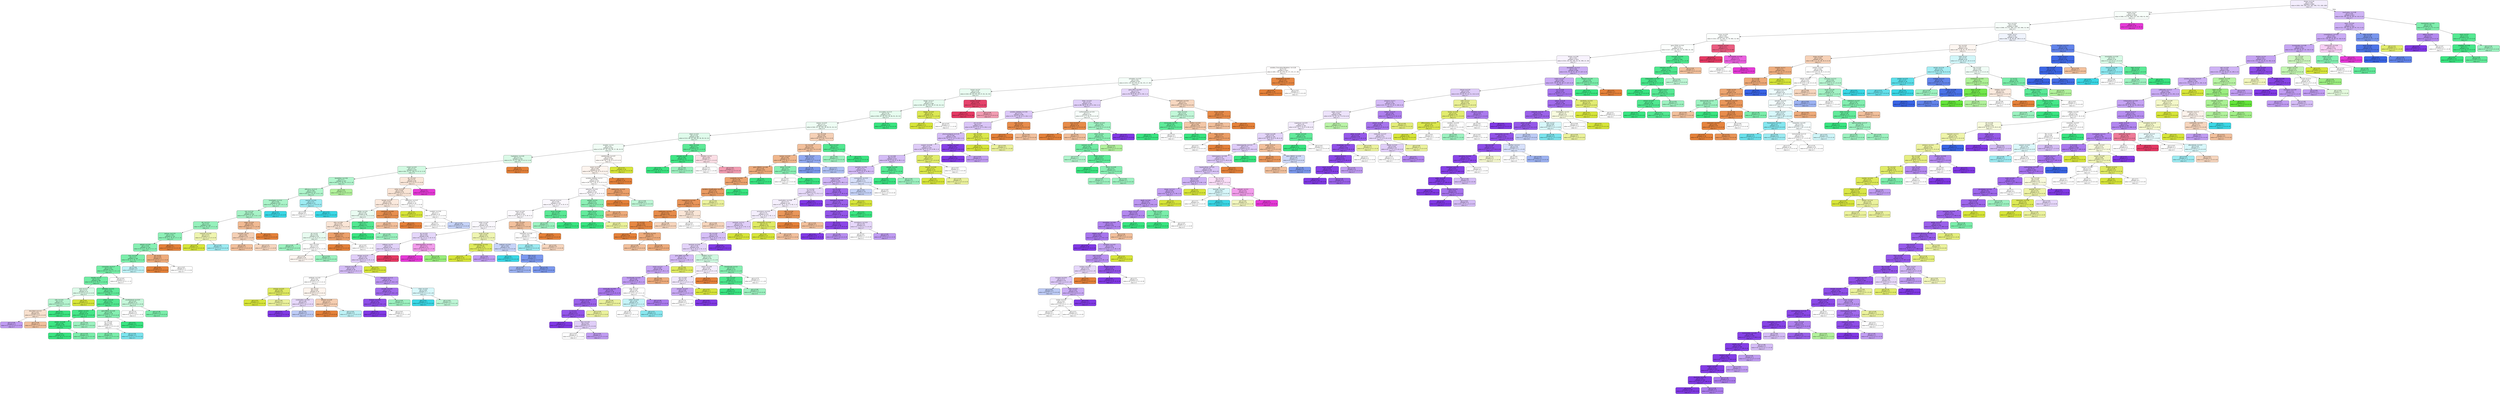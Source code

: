 digraph Tree {
node [shape=box, style="filled, rounded", color="black", fontname=helvetica] ;
edge [fontname=helvetica] ;
0 [label="kinase <= 0.16\ngini = 0.84\nsamples = 2681\nvalue = [426, 339, 100, 514, 181, 206, 715, 100, 100]\nclass = 7", fillcolor="#f3edfd"] ;
1 [label="poorey <= 0.0\ngini = 0.84\nsamples = 2058\nvalue = [408, 213, 67, 469, 153, 163, 400, 91, 94]\nclass = 4", fillcolor="#f8fefa"] ;
0 -> 1 [labeldistance=2.5, labelangle=45, headlabel="True"] ;
2 [label="brca <= 0.03\ngini = 0.84\nsamples = 1999\nvalue = [408, 213, 67, 469, 153, 163, 400, 32, 94]\nclass = 4", fillcolor="#f7fefa"] ;
1 -> 2 ;
3 [label="snrnp <= 0.05\ngini = 0.82\nsamples = 1650\nvalue = [318, 210, 51, 420, 71, 54, 400, 32, 94]\nclass = 4", fillcolor="#fcfffd"] ;
2 -> 3 ;
4 [label="gene_PTEN <= 0.97\ngini = 0.8\nsamples = 1579\nvalue = [317, 210, 51, 419, 71, 54, 400, 23, 34]\nclass = 4", fillcolor="#fcfffd"] ;
3 -> 4 ;
5 [label="kinase <= 0.06\ngini = 0.81\nsamples = 1475\nvalue = [314, 210, 45, 326, 70, 54, 399, 23, 34]\nclass = 7", fillcolor="#f7f2fd"] ;
4 -> 5 ;
6 [label="variation_Truncating Mutations <= 0.28\ngini = 0.8\nsamples = 1027\nvalue = [283, 136, 22, 274, 52, 37, 172, 17, 34]\nclass = 1", fillcolor="#fffdfd"] ;
5 -> 6 ;
7 [label="activation <= 0.05\ngini = 0.81\nsamples = 975\nvalue = [233, 135, 22, 274, 52, 36, 172, 17, 34]\nclass = 4", fillcolor="#f4fef8"] ;
6 -> 7 ;
8 [label="tumori <= 0.0\ngini = 0.78\nsamples = 612\nvalue = [163, 66, 14, 214, 39, 27, 42, 14, 33]\nclass = 4", fillcolor="#e9fcf1"] ;
7 -> 8 ;
9 [label="longer <= 0.17\ngini = 0.77\nsamples = 589\nvalue = [162, 66, 14, 214, 39, 27, 42, 14, 11]\nclass = 4", fillcolor="#e7fcf0"] ;
8 -> 9 ;
10 [label="accurately <= 0.33\ngini = 0.76\nsamples = 573\nvalue = [162, 52, 14, 214, 39, 26, 41, 14, 11]\nclass = 4", fillcolor="#e6fcef"] ;
9 -> 10 ;
11 [label="expose <= 0.03\ngini = 0.77\nsamples = 554\nvalue = [162, 52, 14, 195, 39, 26, 41, 14, 11]\nclass = 4", fillcolor="#eefdf4"] ;
10 -> 11 ;
12 [label="dead <= 0.03\ngini = 0.78\nsamples = 463\nvalue = [112, 48, 14, 169, 38, 18, 39, 14, 11]\nclass = 4", fillcolor="#dffbeb"] ;
11 -> 12 ;
13 [label="receptor <= 0.0\ngini = 0.8\nsamples = 421\nvalue = [110, 47, 14, 134, 38, 17, 38, 14, 9]\nclass = 4", fillcolor="#f0fdf5"] ;
12 -> 13 ;
14 [label="tryptophan <= 0.04\ngini = 0.73\nsamples = 256\nvalue = [71, 13, 11, 106, 27, 8, 11, 5, 4]\nclass = 4", fillcolor="#dafae7"] ;
13 -> 14 ;
15 [label="mixed <= 0.02\ngini = 0.73\nsamples = 247\nvalue = [62, 13, 11, 106, 27, 8, 11, 5, 4]\nclass = 4", fillcolor="#d0f9e1"] ;
14 -> 15 ;
16 [label="destabilise <= 0.06\ngini = 0.7\nsamples = 167\nvalue = [28, 8, 11, 83, 23, 3, 6, 1, 4]\nclass = 4", fillcolor="#b1f5cd"] ;
15 -> 16 ;
17 [label="efficiency <= 0.15\ngini = 0.68\nsamples = 155\nvalue = [28, 8, 3, 79, 23, 3, 6, 1, 4]\nclass = 4", fillcolor="#aff5cc"] ;
16 -> 17 ;
18 [label="investigate <= 0.52\ngini = 0.66\nsamples = 143\nvalue = [27, 8, 3, 77, 16, 3, 6, 1, 2]\nclass = 4", fillcolor="#aaf4c9"] ;
17 -> 18 ;
19 [label="non <= 0.14\ngini = 0.64\nsamples = 139\nvalue = [27, 8, 3, 77, 12, 3, 6, 1, 2]\nclass = 4", fillcolor="#a7f3c7"] ;
18 -> 19 ;
20 [label="ets <= 0.11\ngini = 0.6\nsamples = 126\nvalue = [19, 8, 3, 76, 10, 2, 5, 1, 2]\nclass = 4", fillcolor="#96f1bc"] ;
19 -> 20 ;
21 [label="jackson <= 0.14\ngini = 0.56\nsamples = 119\nvalue = [18, 4, 3, 76, 8, 2, 5, 1, 2]\nclass = 4", fillcolor="#8df0b7"] ;
20 -> 21 ;
22 [label="default <= 0.05\ngini = 0.54\nsamples = 116\nvalue = [15, 4, 3, 76, 8, 2, 5, 1, 2]\nclass = 4", fillcolor="#87efb3"] ;
21 -> 22 ;
23 [label="ever <= 0.09\ngini = 0.5\nsamples = 109\nvalue = [10, 4, 3, 76, 7, 2, 4, 1, 2]\nclass = 4", fillcolor="#7beeab"] ;
22 -> 23 ;
24 [label="connection <= 0.17\ngini = 0.45\nsamples = 101\nvalue = [10, 4, 3, 74, 3, 1, 4, 1, 1]\nclass = 4", fillcolor="#74eda6"] ;
23 -> 24 ;
25 [label="identify <= 0.0\ngini = 0.41\nsamples = 98\nvalue = [10, 4, 3, 74, 3, 1, 3, 0, 0]\nclass = 4", fillcolor="#6feca3"] ;
24 -> 25 ;
26 [label="acid <= 0.11\ngini = 0.71\nsamples = 15\nvalue = [3, 4, 0, 6, 0, 0, 2, 0, 0]\nclass = 4", fillcolor="#dbfae8"] ;
25 -> 26 ;
27 [label="side <= 0.01\ngini = 0.6\nsamples = 11\nvalue = [3, 0, 0, 6, 0, 0, 2, 0, 0]\nclass = 4", fillcolor="#b5f5d0"] ;
26 -> 27 ;
28 [label="described <= 0.14\ngini = 0.61\nsamples = 6\nvalue = [3, 0, 0, 1, 0, 0, 2, 0, 0]\nclass = 1", fillcolor="#f8e0ce"] ;
27 -> 28 ;
29 [label="gini = 0.44\nsamples = 3\nvalue = [1, 0, 0, 0, 0, 0, 2, 0, 0]\nclass = 7", fillcolor="#c09cf2"] ;
28 -> 29 ;
30 [label="gini = 0.44\nsamples = 3\nvalue = [2, 0, 0, 1, 0, 0, 0, 0, 0]\nclass = 1", fillcolor="#f2c09c"] ;
28 -> 30 ;
31 [label="gini = 0.0\nsamples = 5\nvalue = [0, 0, 0, 5, 0, 0, 0, 0, 0]\nclass = 4", fillcolor="#39e581"] ;
27 -> 31 ;
32 [label="gini = 0.0\nsamples = 4\nvalue = [0, 4, 0, 0, 0, 0, 0, 0, 0]\nclass = 2", fillcolor="#d7e539"] ;
26 -> 32 ;
33 [label="definition <= 0.01\ngini = 0.32\nsamples = 83\nvalue = [7, 0, 3, 68, 3, 1, 1, 0, 0]\nclass = 4", fillcolor="#60ea9a"] ;
25 -> 33 ;
34 [label="unless <= 0.16\ngini = 0.21\nsamples = 70\nvalue = [4, 0, 0, 62, 3, 1, 0, 0, 0]\nclass = 4", fillcolor="#51e890"] ;
33 -> 34 ;
35 [label="potent <= 0.01\ngini = 0.11\nsamples = 54\nvalue = [2, 0, 0, 51, 0, 1, 0, 0, 0]\nclass = 4", fillcolor="#44e688"] ;
34 -> 35 ;
36 [label="abolish <= 0.08\ngini = 0.04\nsamples = 49\nvalue = [1, 0, 0, 48, 0, 0, 0, 0, 0]\nclass = 4", fillcolor="#3de684"] ;
35 -> 36 ;
37 [label="gini = 0.0\nsamples = 45\nvalue = [0, 0, 0, 45, 0, 0, 0, 0, 0]\nclass = 4", fillcolor="#39e581"] ;
36 -> 37 ;
38 [label="gini = 0.38\nsamples = 4\nvalue = [1, 0, 0, 3, 0, 0, 0, 0, 0]\nclass = 4", fillcolor="#7beeab"] ;
36 -> 38 ;
39 [label="gini = 0.56\nsamples = 5\nvalue = [1, 0, 0, 3, 0, 1, 0, 0, 0]\nclass = 4", fillcolor="#9cf2c0"] ;
35 -> 39 ;
40 [label="gene_MSH2 <= 0.82\ngini = 0.48\nsamples = 16\nvalue = [2, 0, 0, 11, 3, 0, 0, 0, 0]\nclass = 4", fillcolor="#85efb1"] ;
34 -> 40 ;
41 [label="utr <= 0.05\ngini = 0.66\nsamples = 8\nvalue = [2, 0, 0, 3, 3, 0, 0, 0, 0]\nclass = 4", fillcolor="#ffffff"] ;
40 -> 41 ;
42 [label="gini = 0.38\nsamples = 4\nvalue = [1, 0, 0, 3, 0, 0, 0, 0, 0]\nclass = 4", fillcolor="#7beeab"] ;
41 -> 42 ;
43 [label="gini = 0.38\nsamples = 4\nvalue = [1, 0, 0, 0, 3, 0, 0, 0, 0]\nclass = 5", fillcolor="#7be4ee"] ;
41 -> 43 ;
44 [label="gini = 0.0\nsamples = 8\nvalue = [0, 0, 0, 8, 0, 0, 0, 0, 0]\nclass = 4", fillcolor="#39e581"] ;
40 -> 44 ;
45 [label="constitutional <= 0.03\ngini = 0.67\nsamples = 13\nvalue = [3, 0, 3, 6, 0, 0, 1, 0, 0]\nclass = 4", fillcolor="#c4f7d9"] ;
33 -> 45 ;
46 [label="gini = 0.72\nsamples = 9\nvalue = [2, 0, 3, 3, 0, 0, 1, 0, 0]\nclass = 3", fillcolor="#ffffff"] ;
45 -> 46 ;
47 [label="gini = 0.38\nsamples = 4\nvalue = [1, 0, 0, 3, 0, 0, 0, 0, 0]\nclass = 4", fillcolor="#7beeab"] ;
45 -> 47 ;
48 [label="gini = 0.67\nsamples = 3\nvalue = [0, 0, 0, 0, 0, 0, 1, 1, 1]\nclass = 7", fillcolor="#ffffff"] ;
24 -> 48 ;
49 [label="gini = 0.66\nsamples = 8\nvalue = [0, 0, 0, 2, 4, 1, 0, 0, 1]\nclass = 5", fillcolor="#bdf2f6"] ;
23 -> 49 ;
50 [label="pb <= 0.0\ngini = 0.45\nsamples = 7\nvalue = [5, 0, 0, 0, 1, 0, 1, 0, 0]\nclass = 1", fillcolor="#eeab7b"] ;
22 -> 50 ;
51 [label="gini = 0.0\nsamples = 4\nvalue = [4, 0, 0, 0, 0, 0, 0, 0, 0]\nclass = 1", fillcolor="#e58139"] ;
50 -> 51 ;
52 [label="gini = 0.67\nsamples = 3\nvalue = [1, 0, 0, 0, 1, 0, 1, 0, 0]\nclass = 1", fillcolor="#ffffff"] ;
50 -> 52 ;
53 [label="gini = 0.0\nsamples = 3\nvalue = [3, 0, 0, 0, 0, 0, 0, 0, 0]\nclass = 1", fillcolor="#e58139"] ;
21 -> 53 ;
54 [label="maximal <= 0.02\ngini = 0.57\nsamples = 7\nvalue = [1, 4, 0, 0, 2, 0, 0, 0, 0]\nclass = 2", fillcolor="#eff5b0"] ;
20 -> 54 ;
55 [label="gini = 0.0\nsamples = 4\nvalue = [0, 4, 0, 0, 0, 0, 0, 0, 0]\nclass = 2", fillcolor="#d7e539"] ;
54 -> 55 ;
56 [label="gini = 0.44\nsamples = 3\nvalue = [1, 0, 0, 0, 2, 0, 0, 0, 0]\nclass = 5", fillcolor="#9cebf2"] ;
54 -> 56 ;
57 [label="stage <= 0.02\ngini = 0.58\nsamples = 13\nvalue = [8, 0, 0, 1, 2, 1, 1, 0, 0]\nclass = 1", fillcolor="#f1ba93"] ;
19 -> 57 ;
58 [label="example <= 0.0\ngini = 0.68\nsamples = 10\nvalue = [5, 0, 0, 1, 2, 1, 1, 0, 0]\nclass = 1", fillcolor="#f5d0b5"] ;
57 -> 58 ;
59 [label="gini = 0.44\nsamples = 3\nvalue = [2, 0, 0, 0, 1, 0, 0, 0, 0]\nclass = 1", fillcolor="#f2c09c"] ;
58 -> 59 ;
60 [label="gini = 0.73\nsamples = 7\nvalue = [3, 0, 0, 1, 1, 1, 1, 0, 0]\nclass = 1", fillcolor="#f6d5bd"] ;
58 -> 60 ;
61 [label="gini = 0.0\nsamples = 3\nvalue = [3, 0, 0, 0, 0, 0, 0, 0, 0]\nclass = 1", fillcolor="#e58139"] ;
57 -> 61 ;
62 [label="gini = 0.0\nsamples = 4\nvalue = [0, 0, 0, 0, 4, 0, 0, 0, 0]\nclass = 5", fillcolor="#39d7e5"] ;
18 -> 62 ;
63 [label="counsel <= 0.01\ngini = 0.6\nsamples = 12\nvalue = [1, 0, 0, 2, 7, 0, 0, 0, 2]\nclass = 5", fillcolor="#9cebf2"] ;
17 -> 63 ;
64 [label="gini = 0.64\nsamples = 5\nvalue = [1, 0, 0, 2, 0, 0, 0, 0, 2]\nclass = 4", fillcolor="#ffffff"] ;
63 -> 64 ;
65 [label="gini = 0.0\nsamples = 7\nvalue = [0, 0, 0, 0, 7, 0, 0, 0, 0]\nclass = 5", fillcolor="#39d7e5"] ;
63 -> 65 ;
66 [label="gini = 0.44\nsamples = 12\nvalue = [0, 0, 8, 4, 0, 0, 0, 0, 0]\nclass = 3", fillcolor="#b2f29c"] ;
16 -> 66 ;
67 [label="dic <= 0.07\ngini = 0.72\nsamples = 80\nvalue = [34, 5, 0, 23, 4, 5, 5, 4, 0]\nclass = 1", fillcolor="#fae7d9"] ;
15 -> 67 ;
68 [label="strike <= 0.02\ngini = 0.69\nsamples = 76\nvalue = [34, 5, 0, 23, 4, 5, 5, 0, 0]\nclass = 1", fillcolor="#fae5d6"] ;
67 -> 68 ;
69 [label="female <= 0.01\ngini = 0.59\nsamples = 58\nvalue = [29, 1, 0, 23, 2, 0, 3, 0, 0]\nclass = 1", fillcolor="#fbe9dd"] ;
68 -> 69 ;
70 [label="delete <= 0.02\ngini = 0.59\nsamples = 48\nvalue = [20, 1, 0, 23, 2, 0, 2, 0, 0]\nclass = 4", fillcolor="#eafcf2"] ;
69 -> 70 ;
71 [label="vitro <= 0.08\ngini = 0.59\nsamples = 39\nvalue = [20, 1, 0, 15, 1, 0, 2, 0, 0]\nclass = 1", fillcolor="#fae5d6"] ;
70 -> 71 ;
72 [label="ph <= 0.0\ngini = 0.56\nsamples = 30\nvalue = [13, 1, 0, 15, 0, 0, 1, 0, 0]\nclass = 4", fillcolor="#e8fcf0"] ;
71 -> 72 ;
73 [label="gini = 0.44\nsamples = 3\nvalue = [0, 1, 0, 2, 0, 0, 0, 0, 0]\nclass = 4", fillcolor="#9cf2c0"] ;
72 -> 73 ;
74 [label="react <= 0.02\ngini = 0.53\nsamples = 27\nvalue = [13, 0, 0, 13, 0, 0, 1, 0, 0]\nclass = 1", fillcolor="#ffffff"] ;
72 -> 74 ;
75 [label="gini = 0.54\nsamples = 24\nvalue = [12, 0, 0, 11, 0, 0, 1, 0, 0]\nclass = 1", fillcolor="#fdf5f0"] ;
74 -> 75 ;
76 [label="gini = 0.44\nsamples = 3\nvalue = [1, 0, 0, 2, 0, 0, 0, 0, 0]\nclass = 4", fillcolor="#9cf2c0"] ;
74 -> 76 ;
77 [label="bladder <= 0.0\ngini = 0.37\nsamples = 9\nvalue = [7, 0, 0, 0, 1, 0, 1, 0, 0]\nclass = 1", fillcolor="#eca06a"] ;
71 -> 77 ;
78 [label="gini = 0.0\nsamples = 6\nvalue = [6, 0, 0, 0, 0, 0, 0, 0, 0]\nclass = 1", fillcolor="#e58139"] ;
77 -> 78 ;
79 [label="gini = 0.67\nsamples = 3\nvalue = [1, 0, 0, 0, 1, 0, 1, 0, 0]\nclass = 1", fillcolor="#ffffff"] ;
77 -> 79 ;
80 [label="unwind <= 0.0\ngini = 0.2\nsamples = 9\nvalue = [0, 0, 0, 8, 1, 0, 0, 0, 0]\nclass = 4", fillcolor="#52e891"] ;
70 -> 80 ;
81 [label="gini = 0.0\nsamples = 6\nvalue = [0, 0, 0, 6, 0, 0, 0, 0, 0]\nclass = 4", fillcolor="#39e581"] ;
80 -> 81 ;
82 [label="gini = 0.44\nsamples = 3\nvalue = [0, 0, 0, 2, 1, 0, 0, 0, 0]\nclass = 4", fillcolor="#9cf2c0"] ;
80 -> 82 ;
83 [label="contribute <= 0.05\ngini = 0.18\nsamples = 10\nvalue = [9, 0, 0, 0, 0, 0, 1, 0, 0]\nclass = 1", fillcolor="#e88f4f"] ;
69 -> 83 ;
84 [label="gini = 0.44\nsamples = 3\nvalue = [2, 0, 0, 0, 0, 0, 1, 0, 0]\nclass = 1", fillcolor="#f2c09c"] ;
83 -> 84 ;
85 [label="gini = 0.0\nsamples = 7\nvalue = [7, 0, 0, 0, 0, 0, 0, 0, 0]\nclass = 1", fillcolor="#e58139"] ;
83 -> 85 ;
86 [label="determine <= 0.07\ngini = 0.77\nsamples = 18\nvalue = [5, 4, 0, 0, 2, 5, 2, 0, 0]\nclass = 1", fillcolor="#ffffff"] ;
68 -> 86 ;
87 [label="gini = 0.0\nsamples = 4\nvalue = [0, 4, 0, 0, 0, 0, 0, 0, 0]\nclass = 2", fillcolor="#d7e539"] ;
86 -> 87 ;
88 [label="covalent <= 0.05\ngini = 0.7\nsamples = 14\nvalue = [5, 0, 0, 0, 2, 5, 2, 0, 0]\nclass = 1", fillcolor="#ffffff"] ;
86 -> 88 ;
89 [label="gini = 0.5\nsamples = 4\nvalue = [2, 0, 0, 0, 0, 0, 2, 0, 0]\nclass = 1", fillcolor="#ffffff"] ;
88 -> 89 ;
90 [label="gini = 0.62\nsamples = 10\nvalue = [3, 0, 0, 0, 2, 5, 0, 0, 0]\nclass = 6", fillcolor="#c6d3f8"] ;
88 -> 90 ;
91 [label="gini = 0.0\nsamples = 4\nvalue = [0, 0, 0, 0, 0, 0, 0, 4, 0]\nclass = 8", fillcolor="#e539d7"] ;
67 -> 91 ;
92 [label="gini = 0.0\nsamples = 9\nvalue = [9, 0, 0, 0, 0, 0, 0, 0, 0]\nclass = 1", fillcolor="#e58139"] ;
14 -> 92 ;
93 [label="radiotherapy <= 0.07\ngini = 0.83\nsamples = 165\nvalue = [39, 34, 3, 28, 11, 9, 27, 9, 5]\nclass = 1", fillcolor="#fefaf7"] ;
13 -> 93 ;
94 [label="insect <= 0.04\ngini = 0.84\nsamples = 155\nvalue = [39, 24, 3, 28, 11, 9, 27, 9, 5]\nclass = 1", fillcolor="#fdf4ee"] ;
93 -> 94 ;
95 [label="variation_Deletion <= 0.2\ngini = 0.85\nsamples = 145\nvalue = [29, 24, 3, 28, 11, 9, 27, 9, 5]\nclass = 1", fillcolor="#fffefd"] ;
94 -> 95 ;
96 [label="defective <= 0.03\ngini = 0.85\nsamples = 130\nvalue = [17, 24, 3, 25, 11, 9, 27, 9, 5]\nclass = 7", fillcolor="#fdfbff"] ;
95 -> 96 ;
97 [label="induced <= 0.12\ngini = 0.85\nsamples = 110\nvalue = [14, 22, 3, 12, 11, 9, 25, 9, 5]\nclass = 7", fillcolor="#fbf8fe"] ;
96 -> 97 ;
98 [label="bond <= 0.02\ngini = 0.85\nsamples = 103\nvalue = [14, 22, 3, 6, 11, 9, 24, 9, 5]\nclass = 7", fillcolor="#fcfafe"] ;
97 -> 98 ;
99 [label="initial <= 0.05\ngini = 0.84\nsamples = 92\nvalue = [7, 22, 3, 6, 8, 8, 24, 9, 5]\nclass = 7", fillcolor="#fbf9fe"] ;
98 -> 99 ;
100 [label="ap <= 0.01\ngini = 0.83\nsamples = 69\nvalue = [6, 10, 3, 6, 5, 3, 22, 9, 5]\nclass = 7", fillcolor="#e5d7fa"] ;
99 -> 100 ;
101 [label="miltenyi <= 0.0\ngini = 0.8\nsamples = 58\nvalue = [6, 10, 0, 6, 5, 3, 21, 2, 5]\nclass = 7", fillcolor="#e2d2f9"] ;
100 -> 101 ;
102 [label="benign <= 0.15\ngini = 0.78\nsamples = 54\nvalue = [6, 10, 0, 6, 5, 3, 21, 2, 1]\nclass = 7", fillcolor="#e0cef8"] ;
101 -> 102 ;
103 [label="measure <= 0.02\ngini = 0.76\nsamples = 50\nvalue = [6, 6, 0, 6, 5, 3, 21, 2, 1]\nclass = 7", fillcolor="#d4bcf6"] ;
102 -> 103 ;
104 [label="antibody <= 0.02\ngini = 0.82\nsamples = 20\nvalue = [5, 5, 0, 2, 2, 2, 3, 0, 1]\nclass = 1", fillcolor="#ffffff"] ;
103 -> 104 ;
105 [label="emerge <= 0.01\ngini = 0.28\nsamples = 6\nvalue = [1, 5, 0, 0, 0, 0, 0, 0, 0]\nclass = 2", fillcolor="#dfea61"] ;
104 -> 105 ;
106 [label="gini = 0.0\nsamples = 3\nvalue = [0, 3, 0, 0, 0, 0, 0, 0, 0]\nclass = 2", fillcolor="#d7e539"] ;
105 -> 106 ;
107 [label="gini = 0.44\nsamples = 3\nvalue = [1, 2, 0, 0, 0, 0, 0, 0, 0]\nclass = 2", fillcolor="#ebf29c"] ;
105 -> 107 ;
108 [label="per <= 0.0\ngini = 0.81\nsamples = 14\nvalue = [4, 0, 0, 2, 2, 2, 3, 0, 1]\nclass = 1", fillcolor="#fdf4ed"] ;
104 -> 108 ;
109 [label="combination <= 0.02\ngini = 0.69\nsamples = 7\nvalue = [0, 0, 0, 1, 0, 2, 3, 0, 1]\nclass = 7", fillcolor="#e6d7fa"] ;
108 -> 109 ;
110 [label="gini = 0.0\nsamples = 3\nvalue = [0, 0, 0, 0, 0, 0, 3, 0, 0]\nclass = 7", fillcolor="#8139e5"] ;
109 -> 110 ;
111 [label="gini = 0.62\nsamples = 4\nvalue = [0, 0, 0, 1, 0, 2, 0, 0, 1]\nclass = 6", fillcolor="#bdcbf6"] ;
109 -> 111 ;
112 [label="ethanol <= 0.08\ngini = 0.57\nsamples = 7\nvalue = [4, 0, 0, 1, 2, 0, 0, 0, 0]\nclass = 1", fillcolor="#f5cdb0"] ;
108 -> 112 ;
113 [label="gini = 0.0\nsamples = 3\nvalue = [3, 0, 0, 0, 0, 0, 0, 0, 0]\nclass = 1", fillcolor="#e58139"] ;
112 -> 113 ;
114 [label="gini = 0.62\nsamples = 4\nvalue = [1, 0, 0, 1, 2, 0, 0, 0, 0]\nclass = 5", fillcolor="#bdf2f6"] ;
112 -> 114 ;
115 [label="important <= 0.11\ngini = 0.6\nsamples = 30\nvalue = [1, 1, 0, 4, 3, 1, 18, 2, 0]\nclass = 7", fillcolor="#bb94f1"] ;
103 -> 115 ;
116 [label="cascade <= 0.02\ngini = 0.37\nsamples = 23\nvalue = [1, 1, 0, 2, 0, 0, 18, 1, 0]\nclass = 7", fillcolor="#9f68eb"] ;
115 -> 116 ;
117 [label="browser <= 0.09\ngini = 0.19\nsamples = 20\nvalue = [0, 1, 0, 0, 0, 0, 18, 1, 0]\nclass = 7", fillcolor="#8e4ee8"] ;
116 -> 117 ;
118 [label="gini = 0.0\nsamples = 17\nvalue = [0, 0, 0, 0, 0, 0, 17, 0, 0]\nclass = 7", fillcolor="#8139e5"] ;
117 -> 118 ;
119 [label="gini = 0.67\nsamples = 3\nvalue = [0, 1, 0, 0, 0, 0, 1, 1, 0]\nclass = 2", fillcolor="#ffffff"] ;
117 -> 119 ;
120 [label="gini = 0.44\nsamples = 3\nvalue = [1, 0, 0, 2, 0, 0, 0, 0, 0]\nclass = 4", fillcolor="#9cf2c0"] ;
116 -> 120 ;
121 [label="chain <= 0.01\ngini = 0.69\nsamples = 7\nvalue = [0, 0, 0, 2, 3, 1, 0, 1, 0]\nclass = 5", fillcolor="#d7f7fa"] ;
115 -> 121 ;
122 [label="gini = 0.0\nsamples = 3\nvalue = [0, 0, 0, 0, 3, 0, 0, 0, 0]\nclass = 5", fillcolor="#39d7e5"] ;
121 -> 122 ;
123 [label="gini = 0.62\nsamples = 4\nvalue = [0, 0, 0, 2, 0, 1, 0, 1, 0]\nclass = 4", fillcolor="#bdf6d5"] ;
121 -> 123 ;
124 [label="gini = 0.0\nsamples = 4\nvalue = [0, 4, 0, 0, 0, 0, 0, 0, 0]\nclass = 2", fillcolor="#d7e539"] ;
102 -> 124 ;
125 [label="gini = 0.0\nsamples = 4\nvalue = [0, 0, 0, 0, 0, 0, 0, 0, 4]\nclass = 9", fillcolor="#e53964"] ;
101 -> 125 ;
126 [label="downregulation <= 0.02\ngini = 0.51\nsamples = 11\nvalue = [0, 0, 3, 0, 0, 0, 1, 7, 0]\nclass = 8", fillcolor="#f29ceb"] ;
100 -> 126 ;
127 [label="gini = 0.0\nsamples = 7\nvalue = [0, 0, 0, 0, 0, 0, 0, 7, 0]\nclass = 8", fillcolor="#e539d7"] ;
126 -> 127 ;
128 [label="gini = 0.38\nsamples = 4\nvalue = [0, 0, 3, 0, 0, 0, 1, 0, 0]\nclass = 3", fillcolor="#98ee7b"] ;
126 -> 128 ;
129 [label="result <= 0.26\ngini = 0.65\nsamples = 23\nvalue = [1, 12, 0, 0, 3, 5, 2, 0, 0]\nclass = 2", fillcolor="#eff5b2"] ;
99 -> 129 ;
130 [label="methodology <= 0.01\ngini = 0.26\nsamples = 13\nvalue = [0, 11, 0, 0, 0, 0, 2, 0, 0]\nclass = 2", fillcolor="#deea5d"] ;
129 -> 130 ;
131 [label="gini = 0.0\nsamples = 10\nvalue = [0, 10, 0, 0, 0, 0, 0, 0, 0]\nclass = 2", fillcolor="#d7e539"] ;
130 -> 131 ;
132 [label="gini = 0.44\nsamples = 3\nvalue = [0, 1, 0, 0, 0, 0, 2, 0, 0]\nclass = 7", fillcolor="#c09cf2"] ;
130 -> 132 ;
133 [label="subtract <= 0.43\ngini = 0.64\nsamples = 10\nvalue = [1, 1, 0, 0, 3, 5, 0, 0, 0]\nclass = 6", fillcolor="#c6d3f8"] ;
129 -> 133 ;
134 [label="gini = 0.0\nsamples = 3\nvalue = [0, 0, 0, 0, 3, 0, 0, 0, 0]\nclass = 5", fillcolor="#39d7e5"] ;
133 -> 134 ;
135 [label="take <= 0.1\ngini = 0.45\nsamples = 7\nvalue = [1, 1, 0, 0, 0, 5, 0, 0, 0]\nclass = 6", fillcolor="#7b98ee"] ;
133 -> 135 ;
136 [label="gini = 0.44\nsamples = 3\nvalue = [1, 0, 0, 0, 0, 2, 0, 0, 0]\nclass = 6", fillcolor="#9cb2f2"] ;
135 -> 136 ;
137 [label="gini = 0.38\nsamples = 4\nvalue = [0, 1, 0, 0, 0, 3, 0, 0, 0]\nclass = 6", fillcolor="#7b98ee"] ;
135 -> 137 ;
138 [label="main <= 0.02\ngini = 0.51\nsamples = 11\nvalue = [7, 0, 0, 0, 3, 1, 0, 0, 0]\nclass = 1", fillcolor="#f2c09c"] ;
98 -> 138 ;
139 [label="important <= 0.08\ngini = 0.61\nsamples = 7\nvalue = [3, 0, 0, 0, 3, 1, 0, 0, 0]\nclass = 1", fillcolor="#ffffff"] ;
138 -> 139 ;
140 [label="gini = 0.44\nsamples = 3\nvalue = [1, 0, 0, 0, 2, 0, 0, 0, 0]\nclass = 5", fillcolor="#9cebf2"] ;
139 -> 140 ;
141 [label="gini = 0.62\nsamples = 4\nvalue = [2, 0, 0, 0, 1, 1, 0, 0, 0]\nclass = 1", fillcolor="#f6d5bd"] ;
139 -> 141 ;
142 [label="gini = 0.0\nsamples = 4\nvalue = [4, 0, 0, 0, 0, 0, 0, 0, 0]\nclass = 1", fillcolor="#e58139"] ;
138 -> 142 ;
143 [label="occur <= 0.04\ngini = 0.24\nsamples = 7\nvalue = [0, 0, 0, 6, 0, 0, 1, 0, 0]\nclass = 4", fillcolor="#5ae996"] ;
97 -> 143 ;
144 [label="gini = 0.44\nsamples = 3\nvalue = [0, 0, 0, 2, 0, 0, 1, 0, 0]\nclass = 4", fillcolor="#9cf2c0"] ;
143 -> 144 ;
145 [label="gini = 0.0\nsamples = 4\nvalue = [0, 0, 0, 4, 0, 0, 0, 0, 0]\nclass = 4", fillcolor="#39e581"] ;
143 -> 145 ;
146 [label="epitope <= 0.0\ngini = 0.53\nsamples = 20\nvalue = [3, 2, 0, 13, 0, 0, 2, 0, 0]\nclass = 4", fillcolor="#8bf0b5"] ;
96 -> 146 ;
147 [label="switch <= 0.0\ngini = 0.32\nsamples = 16\nvalue = [0, 2, 0, 13, 0, 0, 1, 0, 0]\nclass = 4", fillcolor="#63eb9c"] ;
146 -> 147 ;
148 [label="gini = 0.0\nsamples = 13\nvalue = [0, 0, 0, 13, 0, 0, 0, 0, 0]\nclass = 4", fillcolor="#39e581"] ;
147 -> 148 ;
149 [label="gini = 0.44\nsamples = 3\nvalue = [0, 2, 0, 0, 0, 0, 1, 0, 0]\nclass = 2", fillcolor="#ebf29c"] ;
147 -> 149 ;
150 [label="gini = 0.38\nsamples = 4\nvalue = [3, 0, 0, 0, 0, 0, 1, 0, 0]\nclass = 1", fillcolor="#eeab7b"] ;
146 -> 150 ;
151 [label="relationship <= 0.02\ngini = 0.32\nsamples = 15\nvalue = [12, 0, 0, 3, 0, 0, 0, 0, 0]\nclass = 1", fillcolor="#eca06a"] ;
95 -> 151 ;
152 [label="gini = 0.0\nsamples = 10\nvalue = [10, 0, 0, 0, 0, 0, 0, 0, 0]\nclass = 1", fillcolor="#e58139"] ;
151 -> 152 ;
153 [label="gini = 0.48\nsamples = 5\nvalue = [2, 0, 0, 3, 0, 0, 0, 0, 0]\nclass = 4", fillcolor="#bdf6d5"] ;
151 -> 153 ;
154 [label="gini = 0.0\nsamples = 10\nvalue = [10, 0, 0, 0, 0, 0, 0, 0, 0]\nclass = 1", fillcolor="#e58139"] ;
94 -> 154 ;
155 [label="gini = 0.0\nsamples = 10\nvalue = [0, 10, 0, 0, 0, 0, 0, 0, 0]\nclass = 2", fillcolor="#d7e539"] ;
93 -> 155 ;
156 [label="value <= 0.04\ngini = 0.3\nsamples = 42\nvalue = [2, 1, 0, 35, 0, 1, 1, 0, 2]\nclass = 4", fillcolor="#5cea97"] ;
12 -> 156 ;
157 [label="precede <= 0.0\ngini = 0.06\nsamples = 35\nvalue = [1, 0, 0, 34, 0, 0, 0, 0, 0]\nclass = 4", fillcolor="#3fe685"] ;
156 -> 157 ;
158 [label="gini = 0.0\nsamples = 32\nvalue = [0, 0, 0, 32, 0, 0, 0, 0, 0]\nclass = 4", fillcolor="#39e581"] ;
157 -> 158 ;
159 [label="gini = 0.44\nsamples = 3\nvalue = [1, 0, 0, 2, 0, 0, 0, 0, 0]\nclass = 4", fillcolor="#9cf2c0"] ;
157 -> 159 ;
160 [label="variation <= 0.0\ngini = 0.82\nsamples = 7\nvalue = [1, 1, 0, 1, 0, 1, 1, 0, 2]\nclass = 9", fillcolor="#fbdee5"] ;
156 -> 160 ;
161 [label="gini = 0.75\nsamples = 4\nvalue = [1, 0, 0, 1, 0, 1, 1, 0, 0]\nclass = 1", fillcolor="#ffffff"] ;
160 -> 161 ;
162 [label="gini = 0.44\nsamples = 3\nvalue = [0, 1, 0, 0, 0, 0, 0, 0, 2]\nclass = 9", fillcolor="#f29cb2"] ;
160 -> 162 ;
163 [label="sun <= 0.04\ngini = 0.61\nsamples = 91\nvalue = [50, 4, 0, 26, 1, 8, 2, 0, 0]\nclass = 1", fillcolor="#f5d0b6"] ;
11 -> 163 ;
164 [label="mn <= 0.01\ngini = 0.57\nsamples = 82\nvalue = [50, 3, 0, 18, 1, 8, 2, 0, 0]\nclass = 1", fillcolor="#f2c09c"] ;
163 -> 164 ;
165 [label="tumour <= 0.07\ngini = 0.49\nsamples = 71\nvalue = [48, 3, 0, 16, 1, 1, 2, 0, 0]\nclass = 1", fillcolor="#f0b68c"] ;
164 -> 165 ;
166 [label="gene_SMAD3 <= 0.88\ngini = 0.42\nsamples = 65\nvalue = [48, 2, 0, 12, 1, 0, 2, 0, 0]\nclass = 1", fillcolor="#eda979"] ;
165 -> 166 ;
167 [label="covalently <= 0.03\ngini = 0.38\nsamples = 62\nvalue = [48, 2, 0, 9, 1, 0, 2, 0, 0]\nclass = 1", fillcolor="#eca26d"] ;
166 -> 167 ;
168 [label="variation_Amplification <= 0.51\ngini = 0.33\nsamples = 59\nvalue = [48, 2, 0, 6, 1, 0, 2, 0, 0]\nclass = 1", fillcolor="#ea9b62"] ;
167 -> 168 ;
169 [label="magnesium <= 0.02\ngini = 0.25\nsamples = 56\nvalue = [48, 0, 0, 6, 1, 0, 1, 0, 0]\nclass = 1", fillcolor="#e99559"] ;
168 -> 169 ;
170 [label="continuous <= 0.21\ngini = 0.16\nsamples = 48\nvalue = [44, 0, 0, 3, 1, 0, 0, 0, 0]\nclass = 1", fillcolor="#e78c4b"] ;
169 -> 170 ;
171 [label="dc <= 0.01\ngini = 0.09\nsamples = 43\nvalue = [41, 0, 0, 1, 1, 0, 0, 0, 0]\nclass = 1", fillcolor="#e68742"] ;
170 -> 171 ;
172 [label="gini = 0.0\nsamples = 36\nvalue = [36, 0, 0, 0, 0, 0, 0, 0, 0]\nclass = 1", fillcolor="#e58139"] ;
171 -> 172 ;
173 [label="specificity <= 0.01\ngini = 0.45\nsamples = 7\nvalue = [5, 0, 0, 1, 1, 0, 0, 0, 0]\nclass = 1", fillcolor="#eeab7b"] ;
171 -> 173 ;
174 [label="gini = 0.44\nsamples = 3\nvalue = [2, 0, 0, 0, 1, 0, 0, 0, 0]\nclass = 1", fillcolor="#f2c09c"] ;
173 -> 174 ;
175 [label="gini = 0.38\nsamples = 4\nvalue = [3, 0, 0, 1, 0, 0, 0, 0, 0]\nclass = 1", fillcolor="#eeab7b"] ;
173 -> 175 ;
176 [label="gini = 0.48\nsamples = 5\nvalue = [3, 0, 0, 2, 0, 0, 0, 0, 0]\nclass = 1", fillcolor="#f6d5bd"] ;
170 -> 176 ;
177 [label="jouan <= 0.92\ngini = 0.59\nsamples = 8\nvalue = [4, 0, 0, 3, 0, 0, 1, 0, 0]\nclass = 1", fillcolor="#fae6d7"] ;
169 -> 177 ;
178 [label="gini = 0.67\nsamples = 3\nvalue = [1, 0, 0, 1, 0, 0, 1, 0, 0]\nclass = 1", fillcolor="#ffffff"] ;
177 -> 178 ;
179 [label="gini = 0.48\nsamples = 5\nvalue = [3, 0, 0, 2, 0, 0, 0, 0, 0]\nclass = 1", fillcolor="#f6d5bd"] ;
177 -> 179 ;
180 [label="gini = 0.44\nsamples = 3\nvalue = [0, 2, 0, 0, 0, 0, 1, 0, 0]\nclass = 2", fillcolor="#ebf29c"] ;
168 -> 180 ;
181 [label="gini = 0.0\nsamples = 3\nvalue = [0, 0, 0, 3, 0, 0, 0, 0, 0]\nclass = 4", fillcolor="#39e581"] ;
167 -> 181 ;
182 [label="gini = 0.0\nsamples = 3\nvalue = [0, 0, 0, 3, 0, 0, 0, 0, 0]\nclass = 4", fillcolor="#39e581"] ;
166 -> 182 ;
183 [label="driven <= 0.02\ngini = 0.5\nsamples = 6\nvalue = [0, 1, 0, 4, 0, 1, 0, 0, 0]\nclass = 4", fillcolor="#88efb3"] ;
165 -> 183 ;
184 [label="gini = 0.67\nsamples = 3\nvalue = [0, 1, 0, 1, 0, 1, 0, 0, 0]\nclass = 2", fillcolor="#ffffff"] ;
183 -> 184 ;
185 [label="gini = 0.0\nsamples = 3\nvalue = [0, 0, 0, 3, 0, 0, 0, 0, 0]\nclass = 4", fillcolor="#39e581"] ;
183 -> 185 ;
186 [label="apply <= 0.11\ngini = 0.53\nsamples = 11\nvalue = [2, 0, 0, 2, 0, 7, 0, 0, 0]\nclass = 6", fillcolor="#91a9f1"] ;
164 -> 186 ;
187 [label="gini = 0.38\nsamples = 4\nvalue = [0, 0, 0, 1, 0, 3, 0, 0, 0]\nclass = 6", fillcolor="#7b98ee"] ;
186 -> 187 ;
188 [label="gini = 0.57\nsamples = 7\nvalue = [2, 0, 0, 1, 0, 4, 0, 0, 0]\nclass = 6", fillcolor="#b0c1f5"] ;
186 -> 188 ;
189 [label="bind <= 0.07\ngini = 0.2\nsamples = 9\nvalue = [0, 1, 0, 8, 0, 0, 0, 0, 0]\nclass = 4", fillcolor="#52e891"] ;
163 -> 189 ;
190 [label="gini = 0.44\nsamples = 3\nvalue = [0, 1, 0, 2, 0, 0, 0, 0, 0]\nclass = 4", fillcolor="#9cf2c0"] ;
189 -> 190 ;
191 [label="gini = 0.0\nsamples = 6\nvalue = [0, 0, 0, 6, 0, 0, 0, 0, 0]\nclass = 4", fillcolor="#39e581"] ;
189 -> 191 ;
192 [label="gini = 0.0\nsamples = 19\nvalue = [0, 0, 0, 19, 0, 0, 0, 0, 0]\nclass = 4", fillcolor="#39e581"] ;
10 -> 192 ;
193 [label="bigdye <= 0.02\ngini = 0.23\nsamples = 16\nvalue = [0, 14, 0, 0, 0, 1, 1, 0, 0]\nclass = 2", fillcolor="#dce853"] ;
9 -> 193 ;
194 [label="gini = 0.0\nsamples = 13\nvalue = [0, 13, 0, 0, 0, 0, 0, 0, 0]\nclass = 2", fillcolor="#d7e539"] ;
193 -> 194 ;
195 [label="gini = 0.67\nsamples = 3\nvalue = [0, 1, 0, 0, 0, 1, 1, 0, 0]\nclass = 2", fillcolor="#ffffff"] ;
193 -> 195 ;
196 [label="cycling <= 0.01\ngini = 0.08\nsamples = 23\nvalue = [1, 0, 0, 0, 0, 0, 0, 0, 22]\nclass = 9", fillcolor="#e6426b"] ;
8 -> 196 ;
197 [label="gini = 0.0\nsamples = 20\nvalue = [0, 0, 0, 0, 0, 0, 0, 0, 20]\nclass = 9", fillcolor="#e53964"] ;
196 -> 197 ;
198 [label="gini = 0.44\nsamples = 3\nvalue = [1, 0, 0, 0, 0, 0, 0, 0, 2]\nclass = 9", fillcolor="#f29cb2"] ;
196 -> 198 ;
199 [label="gene_TP53 <= 0.87\ngini = 0.77\nsamples = 363\nvalue = [70, 69, 8, 60, 13, 9, 130, 3, 1]\nclass = 7", fillcolor="#e5d6fa"] ;
7 -> 199 ;
200 [label="linker <= 0.02\ngini = 0.75\nsamples = 322\nvalue = [46, 68, 8, 44, 13, 9, 130, 3, 1]\nclass = 7", fillcolor="#e0cff9"] ;
199 -> 200 ;
201 [label="variation_Deletion <= 0.92\ngini = 0.72\nsamples = 281\nvalue = [31, 67, 5, 28, 11, 9, 126, 3, 1]\nclass = 7", fillcolor="#dcc8f8"] ;
200 -> 201 ;
202 [label="enl <= 0.01\ngini = 0.7\nsamples = 269\nvalue = [20, 67, 5, 27, 11, 9, 126, 3, 1]\nclass = 7", fillcolor="#dac5f7"] ;
201 -> 202 ;
203 [label="pharmacological <= 0.14\ngini = 0.69\nsamples = 256\nvalue = [20, 55, 5, 27, 11, 9, 125, 3, 1]\nclass = 7", fillcolor="#d3baf6"] ;
202 -> 203 ;
204 [label="suspect <= 0.08\ngini = 0.73\nsamples = 229\nvalue = [20, 54, 5, 27, 11, 9, 99, 3, 1]\nclass = 7", fillcolor="#dfccf8"] ;
203 -> 204 ;
205 [label="gc <= 0.08\ngini = 0.72\nsamples = 212\nvalue = [19, 41, 4, 26, 11, 8, 99, 3, 1]\nclass = 7", fillcolor="#d4bcf6"] ;
204 -> 205 ;
206 [label="genitalia <= 0.06\ngini = 0.71\nsamples = 204\nvalue = [19, 41, 4, 19, 11, 8, 98, 3, 1]\nclass = 7", fillcolor="#d3baf6"] ;
205 -> 206 ;
207 [label="strong <= 0.06\ngini = 0.67\nsamples = 191\nvalue = [16, 41, 3, 18, 8, 3, 98, 3, 1]\nclass = 7", fillcolor="#cfb4f5"] ;
206 -> 207 ;
208 [label="mi <= 0.01\ngini = 0.74\nsamples = 133\nvalue = [15, 35, 3, 14, 7, 2, 53, 3, 1]\nclass = 7", fillcolor="#e8dbfa"] ;
207 -> 208 ;
209 [label="inactivation <= 0.08\ngini = 0.77\nsamples = 122\nvalue = [15, 35, 3, 14, 7, 2, 42, 3, 1]\nclass = 7", fillcolor="#f5effd"] ;
208 -> 209 ;
210 [label="occurrence <= 0.03\ngini = 0.75\nsamples = 115\nvalue = [9, 35, 3, 14, 6, 2, 42, 3, 1]\nclass = 7", fillcolor="#f4eefd"] ;
209 -> 210 ;
211 [label="samtools <= 0.11\ngini = 0.75\nsamples = 99\nvalue = [7, 22, 3, 14, 6, 2, 41, 3, 1]\nclass = 7", fillcolor="#e0cef9"] ;
210 -> 211 ;
212 [label="mb <= 0.02\ngini = 0.74\nsamples = 93\nvalue = [7, 16, 3, 14, 6, 2, 41, 3, 1]\nclass = 7", fillcolor="#d6bff7"] ;
211 -> 212 ;
213 [label="terminal <= 0.02\ngini = 0.78\nsamples = 83\nvalue = [7, 16, 3, 14, 6, 2, 31, 3, 1]\nclass = 7", fillcolor="#e3d3f9"] ;
212 -> 213 ;
214 [label="gene_BRAF <= 0.95\ngini = 0.71\nsamples = 54\nvalue = [4, 11, 2, 3, 5, 1, 26, 1, 1]\nclass = 7", fillcolor="#d3baf6"] ;
213 -> 214 ;
215 [label="event <= 0.11\ngini = 0.69\nsamples = 48\nvalue = [4, 6, 2, 3, 5, 1, 25, 1, 1]\nclass = 7", fillcolor="#c6a5f3"] ;
214 -> 215 ;
216 [label="functionally <= 0.03\ngini = 0.64\nsamples = 44\nvalue = [1, 6, 2, 2, 5, 1, 25, 1, 1]\nclass = 7", fillcolor="#c09cf2"] ;
215 -> 216 ;
217 [label="eventually <= 0.05\ngini = 0.45\nsamples = 29\nvalue = [0, 4, 2, 1, 1, 0, 21, 0, 0]\nclass = 7", fillcolor="#a978ed"] ;
216 -> 217 ;
218 [label="random <= 0.04\ngini = 0.33\nsamples = 26\nvalue = [0, 2, 2, 0, 1, 0, 21, 0, 0]\nclass = 7", fillcolor="#9b62ea"] ;
217 -> 218 ;
219 [label="ic <= 0.11\ngini = 0.23\nsamples = 23\nvalue = [0, 0, 2, 0, 1, 0, 20, 0, 0]\nclass = 7", fillcolor="#9355e9"] ;
218 -> 219 ;
220 [label="gini = 0.0\nsamples = 17\nvalue = [0, 0, 0, 0, 0, 0, 17, 0, 0]\nclass = 7", fillcolor="#8139e5"] ;
219 -> 220 ;
221 [label="less <= 0.34\ngini = 0.61\nsamples = 6\nvalue = [0, 0, 2, 0, 1, 0, 3, 0, 0]\nclass = 7", fillcolor="#e0cef8"] ;
219 -> 221 ;
222 [label="gini = 0.67\nsamples = 3\nvalue = [0, 0, 1, 0, 1, 0, 1, 0, 0]\nclass = 3", fillcolor="#ffffff"] ;
221 -> 222 ;
223 [label="gini = 0.44\nsamples = 3\nvalue = [0, 0, 1, 0, 0, 0, 2, 0, 0]\nclass = 7", fillcolor="#c09cf2"] ;
221 -> 223 ;
224 [label="gini = 0.44\nsamples = 3\nvalue = [0, 2, 0, 0, 0, 0, 1, 0, 0]\nclass = 2", fillcolor="#ebf29c"] ;
218 -> 224 ;
225 [label="gini = 0.44\nsamples = 3\nvalue = [0, 2, 0, 1, 0, 0, 0, 0, 0]\nclass = 2", fillcolor="#ebf29c"] ;
217 -> 225 ;
226 [label="play <= 0.32\ngini = 0.82\nsamples = 15\nvalue = [1, 2, 0, 1, 4, 1, 4, 1, 1]\nclass = 5", fillcolor="#ffffff"] ;
216 -> 226 ;
227 [label="cohort <= 0.02\ngini = 0.81\nsamples = 11\nvalue = [1, 1, 0, 1, 4, 1, 1, 1, 1]\nclass = 5", fillcolor="#c4f3f7"] ;
226 -> 227 ;
228 [label="gini = 0.8\nsamples = 5\nvalue = [1, 0, 0, 1, 0, 1, 0, 1, 1]\nclass = 1", fillcolor="#ffffff"] ;
227 -> 228 ;
229 [label="gini = 0.5\nsamples = 6\nvalue = [0, 1, 0, 0, 4, 0, 1, 0, 0]\nclass = 5", fillcolor="#88e7ef"] ;
227 -> 229 ;
230 [label="gini = 0.38\nsamples = 4\nvalue = [0, 1, 0, 0, 0, 0, 3, 0, 0]\nclass = 7", fillcolor="#ab7bee"] ;
226 -> 230 ;
231 [label="gini = 0.38\nsamples = 4\nvalue = [3, 0, 0, 1, 0, 0, 0, 0, 0]\nclass = 1", fillcolor="#eeab7b"] ;
215 -> 231 ;
232 [label="gini = 0.28\nsamples = 6\nvalue = [0, 5, 0, 0, 0, 0, 1, 0, 0]\nclass = 2", fillcolor="#dfea61"] ;
214 -> 232 ;
233 [label="whether <= 0.1\ngini = 0.78\nsamples = 29\nvalue = [3, 5, 1, 11, 1, 1, 5, 2, 0]\nclass = 4", fillcolor="#cef8e0"] ;
213 -> 233 ;
234 [label="search <= 0.08\ngini = 0.81\nsamples = 14\nvalue = [3, 3, 1, 1, 1, 0, 4, 1, 0]\nclass = 7", fillcolor="#f4edfd"] ;
233 -> 234 ;
235 [label="yet <= 0.04\ngini = 0.76\nsamples = 11\nvalue = [0, 3, 1, 1, 1, 0, 4, 1, 0]\nclass = 7", fillcolor="#efe6fc"] ;
234 -> 235 ;
236 [label="present <= 0.07\ngini = 0.69\nsamples = 8\nvalue = [0, 0, 1, 1, 1, 0, 4, 1, 0]\nclass = 7", fillcolor="#c9aaf4"] ;
235 -> 236 ;
237 [label="gini = 0.75\nsamples = 4\nvalue = [0, 0, 1, 1, 1, 0, 0, 1, 0]\nclass = 3", fillcolor="#ffffff"] ;
236 -> 237 ;
238 [label="gini = 0.0\nsamples = 4\nvalue = [0, 0, 0, 0, 0, 0, 4, 0, 0]\nclass = 7", fillcolor="#8139e5"] ;
236 -> 238 ;
239 [label="gini = 0.0\nsamples = 3\nvalue = [0, 3, 0, 0, 0, 0, 0, 0, 0]\nclass = 2", fillcolor="#d7e539"] ;
235 -> 239 ;
240 [label="gini = 0.0\nsamples = 3\nvalue = [3, 0, 0, 0, 0, 0, 0, 0, 0]\nclass = 1", fillcolor="#e58139"] ;
234 -> 240 ;
241 [label="chondrocyte <= 0.0\ngini = 0.52\nsamples = 15\nvalue = [0, 2, 0, 10, 0, 1, 1, 1, 0]\nclass = 4", fillcolor="#85efb1"] ;
233 -> 241 ;
242 [label="acid <= 0.07\ngini = 0.17\nsamples = 11\nvalue = [0, 1, 0, 10, 0, 0, 0, 0, 0]\nclass = 4", fillcolor="#4de88e"] ;
241 -> 242 ;
243 [label="gini = 0.0\nsamples = 8\nvalue = [0, 0, 0, 8, 0, 0, 0, 0, 0]\nclass = 4", fillcolor="#39e581"] ;
242 -> 243 ;
244 [label="gini = 0.44\nsamples = 3\nvalue = [0, 1, 0, 2, 0, 0, 0, 0, 0]\nclass = 4", fillcolor="#9cf2c0"] ;
242 -> 244 ;
245 [label="gini = 0.75\nsamples = 4\nvalue = [0, 1, 0, 0, 0, 1, 1, 1, 0]\nclass = 2", fillcolor="#ffffff"] ;
241 -> 245 ;
246 [label="gini = 0.0\nsamples = 10\nvalue = [0, 0, 0, 0, 0, 0, 10, 0, 0]\nclass = 7", fillcolor="#8139e5"] ;
212 -> 246 ;
247 [label="gini = 0.0\nsamples = 6\nvalue = [0, 6, 0, 0, 0, 0, 0, 0, 0]\nclass = 2", fillcolor="#d7e539"] ;
211 -> 247 ;
248 [label="infrequently <= 0.26\ngini = 0.32\nsamples = 16\nvalue = [2, 13, 0, 0, 0, 0, 1, 0, 0]\nclass = 2", fillcolor="#e0eb63"] ;
210 -> 248 ;
249 [label="gini = 0.0\nsamples = 13\nvalue = [0, 13, 0, 0, 0, 0, 0, 0, 0]\nclass = 2", fillcolor="#d7e539"] ;
248 -> 249 ;
250 [label="gini = 0.44\nsamples = 3\nvalue = [2, 0, 0, 0, 0, 0, 1, 0, 0]\nclass = 1", fillcolor="#f2c09c"] ;
248 -> 250 ;
251 [label="cdkn <= 0.02\ngini = 0.24\nsamples = 7\nvalue = [6, 0, 0, 0, 1, 0, 0, 0, 0]\nclass = 1", fillcolor="#e9965a"] ;
209 -> 251 ;
252 [label="gini = 0.0\nsamples = 4\nvalue = [4, 0, 0, 0, 0, 0, 0, 0, 0]\nclass = 1", fillcolor="#e58139"] ;
251 -> 252 ;
253 [label="gini = 0.44\nsamples = 3\nvalue = [2, 0, 0, 0, 1, 0, 0, 0, 0]\nclass = 1", fillcolor="#f2c09c"] ;
251 -> 253 ;
254 [label="gini = 0.0\nsamples = 11\nvalue = [0, 0, 0, 0, 0, 0, 11, 0, 0]\nclass = 7", fillcolor="#8139e5"] ;
208 -> 254 ;
255 [label="cut <= 0.07\ngini = 0.38\nsamples = 58\nvalue = [1, 6, 0, 4, 1, 1, 45, 0, 0]\nclass = 7", fillcolor="#a06aec"] ;
207 -> 255 ;
256 [label="framework <= 0.09\ngini = 0.32\nsamples = 55\nvalue = [1, 3, 0, 4, 1, 1, 45, 0, 0]\nclass = 7", fillcolor="#9a60ea"] ;
255 -> 256 ;
257 [label="interferes <= 0.03\ngini = 0.25\nsamples = 52\nvalue = [1, 3, 0, 1, 1, 1, 45, 0, 0]\nclass = 7", fillcolor="#9355e9"] ;
256 -> 257 ;
258 [label="dtt <= 0.1\ngini = 0.12\nsamples = 46\nvalue = [0, 2, 0, 1, 0, 0, 43, 0, 0]\nclass = 7", fillcolor="#8a46e7"] ;
257 -> 258 ;
259 [label="gini = 0.0\nsamples = 37\nvalue = [0, 0, 0, 0, 0, 0, 37, 0, 0]\nclass = 7", fillcolor="#8139e5"] ;
258 -> 259 ;
260 [label="gini = 0.49\nsamples = 9\nvalue = [0, 2, 0, 1, 0, 0, 6, 0, 0]\nclass = 7", fillcolor="#b78ef0"] ;
258 -> 260 ;
261 [label="accordance <= 0.03\ngini = 0.78\nsamples = 6\nvalue = [1, 1, 0, 0, 1, 1, 2, 0, 0]\nclass = 7", fillcolor="#e6d7fa"] ;
257 -> 261 ;
262 [label="gini = 0.67\nsamples = 3\nvalue = [1, 0, 0, 0, 1, 1, 0, 0, 0]\nclass = 1", fillcolor="#ffffff"] ;
261 -> 262 ;
263 [label="gini = 0.44\nsamples = 3\nvalue = [0, 1, 0, 0, 0, 0, 2, 0, 0]\nclass = 7", fillcolor="#c09cf2"] ;
261 -> 263 ;
264 [label="gini = 0.0\nsamples = 3\nvalue = [0, 0, 0, 3, 0, 0, 0, 0, 0]\nclass = 4", fillcolor="#39e581"] ;
256 -> 264 ;
265 [label="gini = 0.0\nsamples = 3\nvalue = [0, 3, 0, 0, 0, 0, 0, 0, 0]\nclass = 2", fillcolor="#d7e539"] ;
255 -> 265 ;
266 [label="corresponds <= 0.03\ngini = 0.73\nsamples = 13\nvalue = [3, 0, 1, 1, 3, 5, 0, 0, 0]\nclass = 6", fillcolor="#d7e0fa"] ;
206 -> 266 ;
267 [label="gini = 0.62\nsamples = 10\nvalue = [2, 0, 0, 0, 3, 5, 0, 0, 0]\nclass = 6", fillcolor="#c6d3f8"] ;
266 -> 267 ;
268 [label="gini = 0.67\nsamples = 3\nvalue = [1, 0, 1, 1, 0, 0, 0, 0, 0]\nclass = 1", fillcolor="#ffffff"] ;
266 -> 268 ;
269 [label="already <= 0.04\ngini = 0.22\nsamples = 8\nvalue = [0, 0, 0, 7, 0, 0, 1, 0, 0]\nclass = 4", fillcolor="#55e993"] ;
205 -> 269 ;
270 [label="gini = 0.0\nsamples = 5\nvalue = [0, 0, 0, 5, 0, 0, 0, 0, 0]\nclass = 4", fillcolor="#39e581"] ;
269 -> 270 ;
271 [label="gini = 0.44\nsamples = 3\nvalue = [0, 0, 0, 2, 0, 0, 1, 0, 0]\nclass = 4", fillcolor="#9cf2c0"] ;
269 -> 271 ;
272 [label="minor <= 0.0\ngini = 0.4\nsamples = 17\nvalue = [1, 13, 1, 1, 0, 1, 0, 0, 0]\nclass = 2", fillcolor="#e1ec6b"] ;
204 -> 272 ;
273 [label="manner <= 0.04\ngini = 0.13\nsamples = 14\nvalue = [0, 13, 0, 1, 0, 0, 0, 0, 0]\nclass = 2", fillcolor="#dae748"] ;
272 -> 273 ;
274 [label="gini = 0.0\nsamples = 11\nvalue = [0, 11, 0, 0, 0, 0, 0, 0, 0]\nclass = 2", fillcolor="#d7e539"] ;
273 -> 274 ;
275 [label="gini = 0.44\nsamples = 3\nvalue = [0, 2, 0, 1, 0, 0, 0, 0, 0]\nclass = 2", fillcolor="#ebf29c"] ;
273 -> 275 ;
276 [label="gini = 0.67\nsamples = 3\nvalue = [1, 0, 1, 0, 0, 1, 0, 0, 0]\nclass = 1", fillcolor="#ffffff"] ;
272 -> 276 ;
277 [label="capillary <= 0.07\ngini = 0.07\nsamples = 27\nvalue = [0, 1, 0, 0, 0, 0, 26, 0, 0]\nclass = 7", fillcolor="#8641e6"] ;
203 -> 277 ;
278 [label="gini = 0.0\nsamples = 24\nvalue = [0, 0, 0, 0, 0, 0, 24, 0, 0]\nclass = 7", fillcolor="#8139e5"] ;
277 -> 278 ;
279 [label="gini = 0.44\nsamples = 3\nvalue = [0, 1, 0, 0, 0, 0, 2, 0, 0]\nclass = 7", fillcolor="#c09cf2"] ;
277 -> 279 ;
280 [label="ask <= 0.03\ngini = 0.14\nsamples = 13\nvalue = [0, 12, 0, 0, 0, 0, 1, 0, 0]\nclass = 2", fillcolor="#dae749"] ;
202 -> 280 ;
281 [label="gini = 0.0\nsamples = 10\nvalue = [0, 10, 0, 0, 0, 0, 0, 0, 0]\nclass = 2", fillcolor="#d7e539"] ;
280 -> 281 ;
282 [label="gini = 0.44\nsamples = 3\nvalue = [0, 2, 0, 0, 0, 0, 1, 0, 0]\nclass = 2", fillcolor="#ebf29c"] ;
280 -> 282 ;
283 [label="side <= 0.03\ngini = 0.15\nsamples = 12\nvalue = [11, 0, 0, 1, 0, 0, 0, 0, 0]\nclass = 1", fillcolor="#e78c4b"] ;
201 -> 283 ;
284 [label="gini = 0.0\nsamples = 9\nvalue = [9, 0, 0, 0, 0, 0, 0, 0, 0]\nclass = 1", fillcolor="#e58139"] ;
283 -> 284 ;
285 [label="gini = 0.44\nsamples = 3\nvalue = [2, 0, 0, 1, 0, 0, 0, 0, 0]\nclass = 1", fillcolor="#f2c09c"] ;
283 -> 285 ;
286 [label="conformational <= 0.01\ngini = 0.7\nsamples = 41\nvalue = [15, 1, 3, 16, 2, 0, 4, 0, 0]\nclass = 4", fillcolor="#f7fefa"] ;
200 -> 286 ;
287 [label="true <= 0.03\ngini = 0.13\nsamples = 14\nvalue = [13, 0, 0, 1, 0, 0, 0, 0, 0]\nclass = 1", fillcolor="#e78b48"] ;
286 -> 287 ;
288 [label="gini = 0.0\nsamples = 11\nvalue = [11, 0, 0, 0, 0, 0, 0, 0, 0]\nclass = 1", fillcolor="#e58139"] ;
287 -> 288 ;
289 [label="gini = 0.44\nsamples = 3\nvalue = [2, 0, 0, 1, 0, 0, 0, 0, 0]\nclass = 1", fillcolor="#f2c09c"] ;
287 -> 289 ;
290 [label="scaffold <= 0.03\ngini = 0.64\nsamples = 27\nvalue = [2, 1, 3, 15, 2, 0, 4, 0, 0]\nclass = 4", fillcolor="#a0f3c3"] ;
286 -> 290 ;
291 [label="drive <= 0.01\ngini = 0.54\nsamples = 23\nvalue = [2, 1, 3, 15, 2, 0, 0, 0, 0]\nclass = 4", fillcolor="#88efb3"] ;
290 -> 291 ;
292 [label="common <= 0.0\ngini = 0.42\nsamples = 20\nvalue = [1, 1, 1, 15, 2, 0, 0, 0, 0]\nclass = 4", fillcolor="#70eca4"] ;
291 -> 292 ;
293 [label="gini = 0.57\nsamples = 7\nvalue = [0, 1, 0, 4, 2, 0, 0, 0, 0]\nclass = 4", fillcolor="#b0f5cd"] ;
292 -> 293 ;
294 [label="linker <= 0.17\ngini = 0.27\nsamples = 13\nvalue = [1, 0, 1, 11, 0, 0, 0, 0, 0]\nclass = 4", fillcolor="#5ae996"] ;
292 -> 294 ;
295 [label="gini = 0.0\nsamples = 7\nvalue = [0, 0, 0, 7, 0, 0, 0, 0, 0]\nclass = 4", fillcolor="#39e581"] ;
294 -> 295 ;
296 [label="pierce <= 0.09\ngini = 0.5\nsamples = 6\nvalue = [1, 0, 1, 4, 0, 0, 0, 0, 0]\nclass = 4", fillcolor="#88efb3"] ;
294 -> 296 ;
297 [label="gini = 0.44\nsamples = 3\nvalue = [1, 0, 0, 2, 0, 0, 0, 0, 0]\nclass = 4", fillcolor="#9cf2c0"] ;
296 -> 297 ;
298 [label="gini = 0.44\nsamples = 3\nvalue = [0, 0, 1, 2, 0, 0, 0, 0, 0]\nclass = 4", fillcolor="#9cf2c0"] ;
296 -> 298 ;
299 [label="gini = 0.44\nsamples = 3\nvalue = [1, 0, 2, 0, 0, 0, 0, 0, 0]\nclass = 3", fillcolor="#b2f29c"] ;
291 -> 299 ;
300 [label="gini = 0.0\nsamples = 4\nvalue = [0, 0, 0, 0, 0, 0, 4, 0, 0]\nclass = 7", fillcolor="#8139e5"] ;
290 -> 300 ;
301 [label="coefficient <= 0.02\ngini = 0.5\nsamples = 41\nvalue = [24, 1, 0, 16, 0, 0, 0, 0, 0]\nclass = 1", fillcolor="#f7d7c0"] ;
199 -> 301 ;
302 [label="value <= 0.03\ngini = 0.52\nsamples = 26\nvalue = [10, 1, 0, 15, 0, 0, 0, 0, 0]\nclass = 4", fillcolor="#c1f7d8"] ;
301 -> 302 ;
303 [label="microscope <= 0.05\ngini = 0.29\nsamples = 12\nvalue = [1, 1, 0, 10, 0, 0, 0, 0, 0]\nclass = 4", fillcolor="#5dea98"] ;
302 -> 303 ;
304 [label="gini = 0.0\nsamples = 9\nvalue = [0, 0, 0, 9, 0, 0, 0, 0, 0]\nclass = 4", fillcolor="#39e581"] ;
303 -> 304 ;
305 [label="gini = 0.67\nsamples = 3\nvalue = [1, 1, 0, 1, 0, 0, 0, 0, 0]\nclass = 1", fillcolor="#ffffff"] ;
303 -> 305 ;
306 [label="confirm <= 0.02\ngini = 0.46\nsamples = 14\nvalue = [9, 0, 0, 5, 0, 0, 0, 0, 0]\nclass = 1", fillcolor="#f3c7a7"] ;
302 -> 306 ;
307 [label="gini = 0.0\nsamples = 3\nvalue = [0, 0, 0, 3, 0, 0, 0, 0, 0]\nclass = 4", fillcolor="#39e581"] ;
306 -> 307 ;
308 [label="large <= 0.02\ngini = 0.3\nsamples = 11\nvalue = [9, 0, 0, 2, 0, 0, 0, 0, 0]\nclass = 1", fillcolor="#eb9d65"] ;
306 -> 308 ;
309 [label="gini = 0.5\nsamples = 4\nvalue = [2, 0, 0, 2, 0, 0, 0, 0, 0]\nclass = 1", fillcolor="#ffffff"] ;
308 -> 309 ;
310 [label="gini = 0.0\nsamples = 7\nvalue = [7, 0, 0, 0, 0, 0, 0, 0, 0]\nclass = 1", fillcolor="#e58139"] ;
308 -> 310 ;
311 [label="three <= 0.08\ngini = 0.12\nsamples = 15\nvalue = [14, 0, 0, 1, 0, 0, 0, 0, 0]\nclass = 1", fillcolor="#e78a47"] ;
301 -> 311 ;
312 [label="gini = 0.44\nsamples = 3\nvalue = [2, 0, 0, 1, 0, 0, 0, 0, 0]\nclass = 1", fillcolor="#f2c09c"] ;
311 -> 312 ;
313 [label="gini = 0.0\nsamples = 12\nvalue = [12, 0, 0, 0, 0, 0, 0, 0, 0]\nclass = 1", fillcolor="#e58139"] ;
311 -> 313 ;
314 [label="longitudinal <= 0.03\ngini = 0.07\nsamples = 52\nvalue = [50, 1, 0, 0, 0, 1, 0, 0, 0]\nclass = 1", fillcolor="#e68641"] ;
6 -> 314 ;
315 [label="gini = 0.0\nsamples = 49\nvalue = [49, 0, 0, 0, 0, 0, 0, 0, 0]\nclass = 1", fillcolor="#e58139"] ;
314 -> 315 ;
316 [label="gini = 0.67\nsamples = 3\nvalue = [1, 1, 0, 0, 0, 1, 0, 0, 0]\nclass = 1", fillcolor="#ffffff"] ;
314 -> 316 ;
317 [label="destabilize <= 0.12\ngini = 0.69\nsamples = 448\nvalue = [31, 74, 23, 52, 18, 17, 227, 6, 0]\nclass = 7", fillcolor="#cbaef4"] ;
5 -> 317 ;
318 [label="useful <= 0.01\ngini = 0.68\nsamples = 432\nvalue = [27, 74, 23, 40, 18, 17, 227, 6, 0]\nclass = 7", fillcolor="#c9aaf4"] ;
317 -> 318 ;
319 [label="clinical <= 0.22\ngini = 0.76\nsamples = 277\nvalue = [23, 54, 23, 35, 13, 11, 112, 6, 0]\nclass = 7", fillcolor="#deccf8"] ;
318 -> 319 ;
320 [label="presence <= 0.1\ngini = 0.76\nsamples = 241\nvalue = [23, 31, 23, 33, 12, 9, 104, 6, 0]\nclass = 7", fillcolor="#d4bbf6"] ;
319 -> 320 ;
321 [label="raptor <= 0.33\ngini = 0.81\nsamples = 166\nvalue = [22, 21, 16, 33, 7, 9, 52, 6, 0]\nclass = 7", fillcolor="#ede3fb"] ;
320 -> 321 ;
322 [label="suppressor <= 0.03\ngini = 0.8\nsamples = 142\nvalue = [22, 21, 1, 33, 6, 9, 44, 6, 0]\nclass = 7", fillcolor="#f2ebfc"] ;
321 -> 322 ;
323 [label="crystal <= 0.08\ngini = 0.79\nsamples = 126\nvalue = [21, 20, 0, 20, 6, 9, 44, 6, 0]\nclass = 7", fillcolor="#e3d4f9"] ;
322 -> 323 ;
324 [label="heterozygosity <= 0.12\ngini = 0.77\nsamples = 112\nvalue = [12, 20, 0, 19, 6, 5, 44, 6, 0]\nclass = 7", fillcolor="#decbf8"] ;
323 -> 324 ;
325 [label="heterozygous <= 0.08\ngini = 0.75\nsamples = 105\nvalue = [12, 20, 0, 12, 6, 5, 44, 6, 0]\nclass = 7", fillcolor="#dbc7f8"] ;
324 -> 325 ;
326 [label="hepatocellular <= 0.01\ngini = 0.74\nsamples = 100\nvalue = [7, 20, 0, 12, 6, 5, 44, 6, 0]\nclass = 7", fillcolor="#d9c4f7"] ;
325 -> 326 ;
327 [label="oral <= 0.03\ngini = 0.67\nsamples = 85\nvalue = [6, 18, 0, 10, 3, 3, 44, 1, 0]\nclass = 7", fillcolor="#ceb2f5"] ;
326 -> 327 ;
328 [label="drawn <= 0.13\ngini = 0.64\nsamples = 79\nvalue = [6, 12, 0, 10, 3, 3, 44, 1, 0]\nclass = 7", fillcolor="#c3a0f3"] ;
327 -> 328 ;
329 [label="depth <= 0.02\ngini = 0.61\nsamples = 74\nvalue = [6, 7, 0, 10, 3, 3, 44, 1, 0]\nclass = 7", fillcolor="#bc96f1"] ;
328 -> 329 ;
330 [label="argue <= 0.01\ngini = 0.56\nsamples = 67\nvalue = [6, 7, 0, 5, 3, 2, 43, 1, 0]\nclass = 7", fillcolor="#b388ef"] ;
329 -> 330 ;
331 [label="immobilon <= 0.04\ngini = 0.52\nsamples = 64\nvalue = [6, 7, 0, 2, 3, 2, 43, 1, 0]\nclass = 7", fillcolor="#af82ef"] ;
330 -> 331 ;
332 [label="related <= 0.0\ngini = 0.45\nsamples = 59\nvalue = [3, 6, 0, 1, 3, 2, 43, 1, 0]\nclass = 7", fillcolor="#a775ed"] ;
331 -> 332 ;
333 [label="gini = 0.0\nsamples = 23\nvalue = [0, 0, 0, 0, 0, 0, 23, 0, 0]\nclass = 7", fillcolor="#8139e5"] ;
332 -> 333 ;
334 [label="symptom <= 0.03\ngini = 0.65\nsamples = 36\nvalue = [3, 6, 0, 1, 3, 2, 20, 1, 0]\nclass = 7", fillcolor="#c4a3f3"] ;
332 -> 334 ;
335 [label="part <= 0.02\ngini = 0.6\nsamples = 33\nvalue = [3, 3, 0, 1, 3, 2, 20, 1, 0]\nclass = 7", fillcolor="#b88ff0"] ;
334 -> 335 ;
336 [label="nucleus <= 0.04\ngini = 0.79\nsamples = 17\nvalue = [3, 3, 0, 1, 1, 2, 6, 1, 0]\nclass = 7", fillcolor="#e4d5f9"] ;
335 -> 336 ;
337 [label="increase <= 0.03\ngini = 0.73\nsamples = 14\nvalue = [0, 3, 0, 1, 1, 2, 6, 1, 0]\nclass = 7", fillcolor="#ddc9f8"] ;
336 -> 337 ;
338 [label="gini = 0.62\nsamples = 4\nvalue = [0, 0, 0, 1, 1, 2, 0, 0, 0]\nclass = 6", fillcolor="#bdcbf6"] ;
337 -> 338 ;
339 [label="wide <= 0.05\ngini = 0.54\nsamples = 10\nvalue = [0, 3, 0, 0, 0, 0, 6, 1, 0]\nclass = 7", fillcolor="#c9aaf4"] ;
337 -> 339 ;
340 [label="review <= 0.02\ngini = 0.61\nsamples = 7\nvalue = [0, 3, 0, 0, 0, 0, 3, 1, 0]\nclass = 2", fillcolor="#ffffff"] ;
339 -> 340 ;
341 [label="gini = 0.67\nsamples = 3\nvalue = [0, 1, 0, 0, 0, 0, 1, 1, 0]\nclass = 2", fillcolor="#ffffff"] ;
340 -> 341 ;
342 [label="gini = 0.5\nsamples = 4\nvalue = [0, 2, 0, 0, 0, 0, 2, 0, 0]\nclass = 2", fillcolor="#ffffff"] ;
340 -> 342 ;
343 [label="gini = 0.0\nsamples = 3\nvalue = [0, 0, 0, 0, 0, 0, 3, 0, 0]\nclass = 7", fillcolor="#8139e5"] ;
339 -> 343 ;
344 [label="gini = 0.0\nsamples = 3\nvalue = [3, 0, 0, 0, 0, 0, 0, 0, 0]\nclass = 1", fillcolor="#e58139"] ;
336 -> 344 ;
345 [label="request <= 0.14\ngini = 0.22\nsamples = 16\nvalue = [0, 0, 0, 0, 2, 0, 14, 0, 0]\nclass = 7", fillcolor="#9355e9"] ;
335 -> 345 ;
346 [label="gini = 0.0\nsamples = 12\nvalue = [0, 0, 0, 0, 0, 0, 12, 0, 0]\nclass = 7", fillcolor="#8139e5"] ;
345 -> 346 ;
347 [label="gini = 0.5\nsamples = 4\nvalue = [0, 0, 0, 0, 2, 0, 2, 0, 0]\nclass = 5", fillcolor="#ffffff"] ;
345 -> 347 ;
348 [label="gini = 0.0\nsamples = 3\nvalue = [0, 3, 0, 0, 0, 0, 0, 0, 0]\nclass = 2", fillcolor="#d7e539"] ;
334 -> 348 ;
349 [label="gini = 0.56\nsamples = 5\nvalue = [3, 1, 0, 1, 0, 0, 0, 0, 0]\nclass = 1", fillcolor="#f2c09c"] ;
331 -> 349 ;
350 [label="gini = 0.0\nsamples = 3\nvalue = [0, 0, 0, 3, 0, 0, 0, 0, 0]\nclass = 4", fillcolor="#39e581"] ;
330 -> 350 ;
351 [label="wide <= 0.01\ngini = 0.45\nsamples = 7\nvalue = [0, 0, 0, 5, 0, 1, 1, 0, 0]\nclass = 4", fillcolor="#7beeab"] ;
329 -> 351 ;
352 [label="gini = 0.0\nsamples = 4\nvalue = [0, 0, 0, 4, 0, 0, 0, 0, 0]\nclass = 4", fillcolor="#39e581"] ;
351 -> 352 ;
353 [label="gini = 0.67\nsamples = 3\nvalue = [0, 0, 0, 1, 0, 1, 1, 0, 0]\nclass = 4", fillcolor="#ffffff"] ;
351 -> 353 ;
354 [label="gini = 0.0\nsamples = 5\nvalue = [0, 5, 0, 0, 0, 0, 0, 0, 0]\nclass = 2", fillcolor="#d7e539"] ;
328 -> 354 ;
355 [label="gini = 0.0\nsamples = 6\nvalue = [0, 6, 0, 0, 0, 0, 0, 0, 0]\nclass = 2", fillcolor="#d7e539"] ;
327 -> 355 ;
356 [label="clai <= 0.03\ngini = 0.79\nsamples = 15\nvalue = [1, 2, 0, 2, 3, 2, 0, 5, 0]\nclass = 8", fillcolor="#fbdef8"] ;
326 -> 356 ;
357 [label="leverage <= 0.07\ngini = 0.65\nsamples = 7\nvalue = [0, 0, 0, 2, 3, 2, 0, 0, 0]\nclass = 5", fillcolor="#d7f7fa"] ;
356 -> 357 ;
358 [label="gini = 0.5\nsamples = 4\nvalue = [0, 0, 0, 2, 0, 2, 0, 0, 0]\nclass = 4", fillcolor="#ffffff"] ;
357 -> 358 ;
359 [label="gini = 0.0\nsamples = 3\nvalue = [0, 0, 0, 0, 3, 0, 0, 0, 0]\nclass = 5", fillcolor="#39d7e5"] ;
357 -> 359 ;
360 [label="cytosolic <= 0.0\ngini = 0.53\nsamples = 8\nvalue = [1, 2, 0, 0, 0, 0, 0, 5, 0]\nclass = 8", fillcolor="#f29ceb"] ;
356 -> 360 ;
361 [label="gini = 0.62\nsamples = 4\nvalue = [1, 2, 0, 0, 0, 0, 0, 1, 0]\nclass = 2", fillcolor="#f2f6bd"] ;
360 -> 361 ;
362 [label="gini = 0.0\nsamples = 4\nvalue = [0, 0, 0, 0, 0, 0, 0, 4, 0]\nclass = 8", fillcolor="#e539d7"] ;
360 -> 362 ;
363 [label="gini = 0.0\nsamples = 5\nvalue = [5, 0, 0, 0, 0, 0, 0, 0, 0]\nclass = 1", fillcolor="#e58139"] ;
325 -> 363 ;
364 [label="gini = 0.0\nsamples = 7\nvalue = [0, 0, 0, 7, 0, 0, 0, 0, 0]\nclass = 4", fillcolor="#39e581"] ;
324 -> 364 ;
365 [label="grasp <= 0.13\ngini = 0.5\nsamples = 14\nvalue = [9, 0, 0, 1, 0, 4, 0, 0, 0]\nclass = 1", fillcolor="#f2c09c"] ;
323 -> 365 ;
366 [label="gini = 0.24\nsamples = 7\nvalue = [6, 0, 0, 1, 0, 0, 0, 0, 0]\nclass = 1", fillcolor="#e9965a"] ;
365 -> 366 ;
367 [label="gene_SMAD2 <= 0.58\ngini = 0.49\nsamples = 7\nvalue = [3, 0, 0, 0, 0, 4, 0, 0, 0]\nclass = 6", fillcolor="#ced8f8"] ;
365 -> 367 ;
368 [label="gini = 0.44\nsamples = 3\nvalue = [2, 0, 0, 0, 0, 1, 0, 0, 0]\nclass = 1", fillcolor="#f2c09c"] ;
367 -> 368 ;
369 [label="gini = 0.38\nsamples = 4\nvalue = [1, 0, 0, 0, 0, 3, 0, 0, 0]\nclass = 6", fillcolor="#7b98ee"] ;
367 -> 369 ;
370 [label="remove <= 0.02\ngini = 0.33\nsamples = 16\nvalue = [1, 1, 1, 13, 0, 0, 0, 0, 0]\nclass = 4", fillcolor="#61ea9a"] ;
322 -> 370 ;
371 [label="gini = 0.0\nsamples = 13\nvalue = [0, 0, 0, 13, 0, 0, 0, 0, 0]\nclass = 4", fillcolor="#39e581"] ;
370 -> 371 ;
372 [label="gini = 0.67\nsamples = 3\nvalue = [1, 1, 1, 0, 0, 0, 0, 0, 0]\nclass = 1", fillcolor="#ffffff"] ;
370 -> 372 ;
373 [label="gini = 0.5\nsamples = 24\nvalue = [0, 0, 15, 0, 1, 0, 8, 0, 0]\nclass = 3", fillcolor="#bbf4a8"] ;
321 -> 373 ;
374 [label="bottom <= 0.23\ngini = 0.49\nsamples = 75\nvalue = [1, 10, 7, 0, 5, 0, 52, 0, 0]\nclass = 7", fillcolor="#ae7fee"] ;
320 -> 374 ;
375 [label="vehicle <= 0.03\ngini = 0.44\nsamples = 71\nvalue = [0, 7, 7, 0, 5, 0, 52, 0, 0]\nclass = 7", fillcolor="#a674ed"] ;
374 -> 375 ;
376 [label="white <= 0.08\ngini = 0.25\nsamples = 49\nvalue = [0, 4, 0, 0, 3, 0, 42, 0, 0]\nclass = 7", fillcolor="#9558e9"] ;
375 -> 376 ;
377 [label="knowledge <= 0.13\ngini = 0.2\nsamples = 46\nvalue = [0, 2, 0, 0, 3, 0, 41, 0, 0]\nclass = 7", fillcolor="#9050e8"] ;
376 -> 377 ;
378 [label="america <= 0.13\ngini = 0.13\nsamples = 42\nvalue = [0, 0, 0, 0, 3, 0, 39, 0, 0]\nclass = 7", fillcolor="#8b48e7"] ;
377 -> 378 ;
379 [label="ocum <= 0.01\ngini = 0.05\nsamples = 36\nvalue = [0, 0, 0, 0, 1, 0, 35, 0, 0]\nclass = 7", fillcolor="#853fe6"] ;
378 -> 379 ;
380 [label="gini = 0.0\nsamples = 30\nvalue = [0, 0, 0, 0, 0, 0, 30, 0, 0]\nclass = 7", fillcolor="#8139e5"] ;
379 -> 380 ;
381 [label="gini = 0.28\nsamples = 6\nvalue = [0, 0, 0, 0, 1, 0, 5, 0, 0]\nclass = 7", fillcolor="#9a61ea"] ;
379 -> 381 ;
382 [label="gini = 0.44\nsamples = 6\nvalue = [0, 0, 0, 0, 2, 0, 4, 0, 0]\nclass = 7", fillcolor="#c09cf2"] ;
378 -> 382 ;
383 [label="gini = 0.5\nsamples = 4\nvalue = [0, 2, 0, 0, 0, 0, 2, 0, 0]\nclass = 2", fillcolor="#ffffff"] ;
377 -> 383 ;
384 [label="gini = 0.44\nsamples = 3\nvalue = [0, 2, 0, 0, 0, 0, 1, 0, 0]\nclass = 2", fillcolor="#ebf29c"] ;
376 -> 384 ;
385 [label="molecular <= 0.07\ngini = 0.67\nsamples = 22\nvalue = [0, 3, 7, 0, 2, 0, 10, 0, 0]\nclass = 7", fillcolor="#e6d7fa"] ;
375 -> 385 ;
386 [label="clearly <= 0.07\ngini = 0.58\nsamples = 19\nvalue = [0, 1, 7, 0, 1, 0, 10, 0, 0]\nclass = 7", fillcolor="#e0cef8"] ;
385 -> 386 ;
387 [label="gini = 0.57\nsamples = 13\nvalue = [0, 1, 6, 0, 0, 0, 6, 0, 0]\nclass = 3", fillcolor="#ffffff"] ;
386 -> 387 ;
388 [label="gini = 0.5\nsamples = 6\nvalue = [0, 0, 1, 0, 1, 0, 4, 0, 0]\nclass = 7", fillcolor="#b388ef"] ;
386 -> 388 ;
389 [label="gini = 0.44\nsamples = 3\nvalue = [0, 2, 0, 0, 1, 0, 0, 0, 0]\nclass = 2", fillcolor="#ebf29c"] ;
385 -> 389 ;
390 [label="gini = 0.38\nsamples = 4\nvalue = [1, 3, 0, 0, 0, 0, 0, 0, 0]\nclass = 2", fillcolor="#e4ee7b"] ;
374 -> 390 ;
391 [label="solid <= 0.11\ngini = 0.54\nsamples = 36\nvalue = [0, 23, 0, 2, 1, 2, 8, 0, 0]\nclass = 2", fillcolor="#eaf195"] ;
319 -> 391 ;
392 [label="family <= 0.04\ngini = 0.41\nsamples = 29\nvalue = [0, 22, 0, 2, 1, 1, 3, 0, 0]\nclass = 2", fillcolor="#e2ec6e"] ;
391 -> 392 ;
393 [label="differentiation <= 0.01\ngini = 0.16\nsamples = 23\nvalue = [0, 21, 0, 0, 0, 1, 1, 0, 0]\nclass = 2", fillcolor="#dbe74b"] ;
392 -> 393 ;
394 [label="gini = 0.0\nsamples = 20\nvalue = [0, 20, 0, 0, 0, 0, 0, 0, 0]\nclass = 2", fillcolor="#d7e539"] ;
393 -> 394 ;
395 [label="gini = 0.67\nsamples = 3\nvalue = [0, 1, 0, 0, 0, 1, 1, 0, 0]\nclass = 2", fillcolor="#ffffff"] ;
393 -> 395 ;
396 [label="variation <= 0.04\ngini = 0.72\nsamples = 6\nvalue = [0, 1, 0, 2, 1, 0, 2, 0, 0]\nclass = 4", fillcolor="#ffffff"] ;
392 -> 396 ;
397 [label="gini = 0.44\nsamples = 3\nvalue = [0, 0, 0, 2, 0, 0, 1, 0, 0]\nclass = 4", fillcolor="#9cf2c0"] ;
396 -> 397 ;
398 [label="gini = 0.67\nsamples = 3\nvalue = [0, 1, 0, 0, 1, 0, 1, 0, 0]\nclass = 2", fillcolor="#ffffff"] ;
396 -> 398 ;
399 [label="therefore <= 0.11\ngini = 0.45\nsamples = 7\nvalue = [0, 1, 0, 0, 0, 1, 5, 0, 0]\nclass = 7", fillcolor="#ab7bee"] ;
391 -> 399 ;
400 [label="gini = 0.67\nsamples = 3\nvalue = [0, 1, 0, 0, 0, 1, 1, 0, 0]\nclass = 2", fillcolor="#ffffff"] ;
399 -> 400 ;
401 [label="gini = 0.0\nsamples = 4\nvalue = [0, 0, 0, 0, 0, 0, 4, 0, 0]\nclass = 7", fillcolor="#8139e5"] ;
399 -> 401 ;
402 [label="nct <= 0.06\ngini = 0.43\nsamples = 155\nvalue = [4, 20, 0, 5, 5, 6, 115, 0, 0]\nclass = 7", fillcolor="#a674ed"] ;
318 -> 402 ;
403 [label="xylene <= 0.16\ngini = 0.39\nsamples = 146\nvalue = [4, 13, 0, 5, 5, 6, 113, 0, 0]\nclass = 7", fillcolor="#a06aeb"] ;
402 -> 403 ;
404 [label="relatively <= 0.14\ngini = 0.33\nsamples = 138\nvalue = [2, 10, 0, 3, 5, 6, 112, 0, 0]\nclass = 7", fillcolor="#9b61ea"] ;
403 -> 404 ;
405 [label="online <= 0.06\ngini = 0.28\nsamples = 131\nvalue = [2, 8, 0, 2, 2, 6, 111, 0, 0]\nclass = 7", fillcolor="#9559e9"] ;
404 -> 405 ;
406 [label="exponential <= 0.02\ngini = 0.23\nsamples = 127\nvalue = [1, 7, 0, 2, 2, 4, 111, 0, 0]\nclass = 7", fillcolor="#9253e8"] ;
405 -> 406 ;
407 [label="role <= 0.38\ngini = 0.17\nsamples = 121\nvalue = [1, 6, 0, 1, 1, 2, 110, 0, 0]\nclass = 7", fillcolor="#8d4ce7"] ;
406 -> 407 ;
408 [label="recruiting <= 0.05\ngini = 0.12\nsamples = 116\nvalue = [0, 4, 0, 1, 1, 1, 109, 0, 0]\nclass = 7", fillcolor="#8945e7"] ;
407 -> 408 ;
409 [label="knockout <= 0.15\ngini = 0.07\nsamples = 112\nvalue = [0, 3, 0, 0, 1, 0, 108, 0, 0]\nclass = 7", fillcolor="#8640e6"] ;
408 -> 409 ;
410 [label="width <= 0.19\ngini = 0.04\nsamples = 107\nvalue = [0, 1, 0, 0, 1, 0, 105, 0, 0]\nclass = 7", fillcolor="#833de5"] ;
409 -> 410 ;
411 [label="gini = 0.0\nsamples = 99\nvalue = [0, 0, 0, 0, 0, 0, 99, 0, 0]\nclass = 7", fillcolor="#8139e5"] ;
410 -> 411 ;
412 [label="among <= 0.15\ngini = 0.41\nsamples = 8\nvalue = [0, 1, 0, 0, 1, 0, 6, 0, 0]\nclass = 7", fillcolor="#a572ec"] ;
410 -> 412 ;
413 [label="gini = 0.0\nsamples = 4\nvalue = [0, 0, 0, 0, 0, 0, 4, 0, 0]\nclass = 7", fillcolor="#8139e5"] ;
412 -> 413 ;
414 [label="gini = 0.62\nsamples = 4\nvalue = [0, 1, 0, 0, 1, 0, 2, 0, 0]\nclass = 7", fillcolor="#d5bdf6"] ;
412 -> 414 ;
415 [label="gini = 0.48\nsamples = 5\nvalue = [0, 2, 0, 0, 0, 0, 3, 0, 0]\nclass = 7", fillcolor="#d5bdf6"] ;
409 -> 415 ;
416 [label="gini = 0.75\nsamples = 4\nvalue = [0, 1, 0, 1, 0, 1, 1, 0, 0]\nclass = 2", fillcolor="#ffffff"] ;
408 -> 416 ;
417 [label="gini = 0.72\nsamples = 5\nvalue = [1, 2, 0, 0, 0, 1, 1, 0, 0]\nclass = 2", fillcolor="#f5f8ce"] ;
407 -> 417 ;
418 [label="another <= 0.12\ngini = 0.78\nsamples = 6\nvalue = [0, 1, 0, 1, 1, 2, 1, 0, 0]\nclass = 6", fillcolor="#d7e0fa"] ;
406 -> 418 ;
419 [label="gini = 0.67\nsamples = 3\nvalue = [0, 0, 0, 1, 1, 0, 1, 0, 0]\nclass = 4", fillcolor="#ffffff"] ;
418 -> 419 ;
420 [label="gini = 0.44\nsamples = 3\nvalue = [0, 1, 0, 0, 0, 2, 0, 0, 0]\nclass = 6", fillcolor="#9cb2f2"] ;
418 -> 420 ;
421 [label="gini = 0.62\nsamples = 4\nvalue = [1, 1, 0, 0, 0, 2, 0, 0, 0]\nclass = 6", fillcolor="#bdcbf6"] ;
405 -> 421 ;
422 [label="past <= 0.0\ngini = 0.69\nsamples = 7\nvalue = [0, 2, 0, 1, 3, 0, 1, 0, 0]\nclass = 5", fillcolor="#d7f7fa"] ;
404 -> 422 ;
423 [label="gini = 0.38\nsamples = 4\nvalue = [0, 0, 0, 0, 3, 0, 1, 0, 0]\nclass = 5", fillcolor="#7be4ee"] ;
422 -> 423 ;
424 [label="gini = 0.44\nsamples = 3\nvalue = [0, 2, 0, 1, 0, 0, 0, 0, 0]\nclass = 2", fillcolor="#ebf29c"] ;
422 -> 424 ;
425 [label="investigator <= 0.0\ngini = 0.72\nsamples = 8\nvalue = [2, 3, 0, 2, 0, 0, 1, 0, 0]\nclass = 2", fillcolor="#f8fbde"] ;
403 -> 425 ;
426 [label="gini = 0.64\nsamples = 5\nvalue = [2, 0, 0, 2, 0, 0, 1, 0, 0]\nclass = 1", fillcolor="#ffffff"] ;
425 -> 426 ;
427 [label="gini = 0.0\nsamples = 3\nvalue = [0, 3, 0, 0, 0, 0, 0, 0, 0]\nclass = 2", fillcolor="#d7e539"] ;
425 -> 427 ;
428 [label="specificity <= 0.01\ngini = 0.35\nsamples = 9\nvalue = [0, 7, 0, 0, 0, 0, 2, 0, 0]\nclass = 2", fillcolor="#e2ec72"] ;
402 -> 428 ;
429 [label="gini = 0.0\nsamples = 5\nvalue = [0, 5, 0, 0, 0, 0, 0, 0, 0]\nclass = 2", fillcolor="#d7e539"] ;
428 -> 429 ;
430 [label="gini = 0.5\nsamples = 4\nvalue = [0, 2, 0, 0, 0, 0, 2, 0, 0]\nclass = 2", fillcolor="#ffffff"] ;
428 -> 430 ;
431 [label="depend <= 0.34\ngini = 0.38\nsamples = 16\nvalue = [4, 0, 0, 12, 0, 0, 0, 0, 0]\nclass = 4", fillcolor="#7beeab"] ;
317 -> 431 ;
432 [label="gini = 0.0\nsamples = 12\nvalue = [0, 0, 0, 12, 0, 0, 0, 0, 0]\nclass = 4", fillcolor="#39e581"] ;
431 -> 432 ;
433 [label="gini = 0.0\nsamples = 4\nvalue = [4, 0, 0, 0, 0, 0, 0, 0, 0]\nclass = 1", fillcolor="#e58139"] ;
431 -> 433 ;
434 [label="truncate <= 0.03\ngini = 0.2\nsamples = 104\nvalue = [3, 0, 6, 93, 1, 0, 1, 0, 0]\nclass = 4", fillcolor="#4fe88f"] ;
4 -> 434 ;
435 [label="induction <= 0.25\ngini = 0.17\nsamples = 101\nvalue = [1, 0, 6, 92, 1, 0, 1, 0, 0]\nclass = 4", fillcolor="#4ce78d"] ;
434 -> 435 ;
436 [label="independent <= 0.23\ngini = 0.14\nsamples = 97\nvalue = [0, 0, 6, 90, 0, 0, 1, 0, 0]\nclass = 4", fillcolor="#48e78b"] ;
435 -> 436 ;
437 [label="gini = 0.0\nsamples = 44\nvalue = [0, 0, 0, 44, 0, 0, 0, 0, 0]\nclass = 4", fillcolor="#39e581"] ;
436 -> 437 ;
438 [label="support <= 0.1\ngini = 0.23\nsamples = 53\nvalue = [0, 0, 6, 46, 0, 0, 1, 0, 0]\nclass = 4", fillcolor="#56e994"] ;
436 -> 438 ;
439 [label="animal <= 0.04\ngini = 0.19\nsamples = 48\nvalue = [0, 0, 5, 43, 0, 0, 0, 0, 0]\nclass = 4", fillcolor="#50e890"] ;
438 -> 439 ;
440 [label="gini = 0.0\nsamples = 4\nvalue = [0, 0, 0, 4, 0, 0, 0, 0, 0]\nclass = 4", fillcolor="#39e581"] ;
439 -> 440 ;
441 [label="gini = 0.2\nsamples = 44\nvalue = [0, 0, 5, 39, 0, 0, 0, 0, 0]\nclass = 4", fillcolor="#52e891"] ;
439 -> 441 ;
442 [label="gini = 0.56\nsamples = 5\nvalue = [0, 0, 1, 3, 0, 0, 1, 0, 0]\nclass = 4", fillcolor="#9cf2c0"] ;
438 -> 442 ;
443 [label="gini = 0.62\nsamples = 4\nvalue = [1, 0, 0, 2, 1, 0, 0, 0, 0]\nclass = 4", fillcolor="#bdf6d5"] ;
435 -> 443 ;
444 [label="gini = 0.44\nsamples = 3\nvalue = [2, 0, 0, 1, 0, 0, 0, 0, 0]\nclass = 1", fillcolor="#f2c09c"] ;
434 -> 444 ;
445 [label="extends <= 0.0\ngini = 0.27\nsamples = 71\nvalue = [1, 0, 0, 1, 0, 0, 0, 9, 60]\nclass = 9", fillcolor="#ea5c80"] ;
3 -> 445 ;
446 [label="gini = 0.0\nsamples = 60\nvalue = [0, 0, 0, 0, 0, 0, 0, 0, 60]\nclass = 9", fillcolor="#e53964"] ;
445 -> 446 ;
447 [label="dinucleotide <= 0.04\ngini = 0.31\nsamples = 11\nvalue = [1, 0, 0, 1, 0, 0, 0, 9, 0]\nclass = 8", fillcolor="#ea61df"] ;
445 -> 447 ;
448 [label="gini = 0.67\nsamples = 3\nvalue = [1, 0, 0, 1, 0, 0, 0, 1, 0]\nclass = 1", fillcolor="#ffffff"] ;
447 -> 448 ;
449 [label="gini = 0.0\nsamples = 8\nvalue = [0, 0, 0, 0, 0, 0, 0, 8, 0]\nclass = 8", fillcolor="#e539d7"] ;
447 -> 449 ;
450 [label="certain <= 0.1\ngini = 0.76\nsamples = 349\nvalue = [90, 3, 16, 49, 82, 109, 0, 0, 0]\nclass = 6", fillcolor="#f0f4fd"] ;
2 -> 450 ;
451 [label="san <= 0.01\ngini = 0.75\nsamples = 251\nvalue = [87, 3, 16, 41, 75, 29, 0, 0, 0]\nclass = 1", fillcolor="#fdf6f1"] ;
450 -> 451 ;
452 [label="assay <= 0.46\ngini = 0.64\nsamples = 154\nvalue = [80, 3, 1, 22, 38, 10, 0, 0, 0]\nclass = 1", fillcolor="#f6d1b7"] ;
451 -> 452 ;
453 [label="novartis <= 0.1\ngini = 0.5\nsamples = 65\nvalue = [45, 3, 1, 8, 3, 5, 0, 0, 0]\nclass = 1", fillcolor="#eead7e"] ;
452 -> 453 ;
454 [label="af <= 0.06\ngini = 0.45\nsamples = 62\nvalue = [45, 0, 1, 8, 3, 5, 0, 0, 0]\nclass = 1", fillcolor="#eda977"] ;
453 -> 454 ;
455 [label="model <= 0.0\ngini = 0.4\nsamples = 59\nvalue = [45, 0, 1, 8, 3, 2, 0, 0, 0]\nclass = 1", fillcolor="#eca46f"] ;
454 -> 455 ;
456 [label="demonstrate <= 0.0\ngini = 0.53\nsamples = 8\nvalue = [2, 0, 0, 5, 0, 1, 0, 0, 0]\nclass = 4", fillcolor="#9cf2c0"] ;
455 -> 456 ;
457 [label="gini = 0.44\nsamples = 3\nvalue = [2, 0, 0, 0, 0, 1, 0, 0, 0]\nclass = 1", fillcolor="#f2c09c"] ;
456 -> 457 ;
458 [label="gini = 0.0\nsamples = 5\nvalue = [0, 0, 0, 5, 0, 0, 0, 0, 0]\nclass = 4", fillcolor="#39e581"] ;
456 -> 458 ;
459 [label="regression <= 0.01\ngini = 0.28\nsamples = 51\nvalue = [43, 0, 1, 3, 3, 1, 0, 0, 0]\nclass = 1", fillcolor="#e9965a"] ;
455 -> 459 ;
460 [label="la <= 0.06\ngini = 0.16\nsamples = 47\nvalue = [43, 0, 1, 0, 3, 0, 0, 0, 0]\nclass = 1", fillcolor="#e78c4b"] ;
459 -> 460 ;
461 [label="statement <= 0.01\ngini = 0.05\nsamples = 42\nvalue = [41, 0, 0, 0, 1, 0, 0, 0, 0]\nclass = 1", fillcolor="#e6843e"] ;
460 -> 461 ;
462 [label="gini = 0.0\nsamples = 34\nvalue = [34, 0, 0, 0, 0, 0, 0, 0, 0]\nclass = 1", fillcolor="#e58139"] ;
461 -> 462 ;
463 [label="gini = 0.22\nsamples = 8\nvalue = [7, 0, 0, 0, 1, 0, 0, 0, 0]\nclass = 1", fillcolor="#e99355"] ;
461 -> 463 ;
464 [label="gini = 0.64\nsamples = 5\nvalue = [2, 0, 1, 0, 2, 0, 0, 0, 0]\nclass = 1", fillcolor="#ffffff"] ;
460 -> 464 ;
465 [label="gini = 0.38\nsamples = 4\nvalue = [0, 0, 0, 3, 0, 1, 0, 0, 0]\nclass = 4", fillcolor="#7beeab"] ;
459 -> 465 ;
466 [label="gini = 0.0\nsamples = 3\nvalue = [0, 0, 0, 0, 0, 3, 0, 0, 0]\nclass = 6", fillcolor="#3964e5"] ;
454 -> 466 ;
467 [label="gini = 0.0\nsamples = 3\nvalue = [0, 3, 0, 0, 0, 0, 0, 0, 0]\nclass = 2", fillcolor="#d7e539"] ;
453 -> 467 ;
468 [label="portion <= 0.04\ngini = 0.66\nsamples = 89\nvalue = [35, 0, 0, 14, 35, 5, 0, 0, 0]\nclass = 1", fillcolor="#ffffff"] ;
452 -> 468 ;
469 [label="cellular <= 0.02\ngini = 0.59\nsamples = 67\nvalue = [30, 0, 0, 3, 30, 4, 0, 0, 0]\nclass = 1", fillcolor="#ffffff"] ;
468 -> 469 ;
470 [label="procedure <= 0.18\ngini = 0.57\nsamples = 62\nvalue = [27, 0, 0, 1, 30, 4, 0, 0, 0]\nclass = 5", fillcolor="#eefcfd"] ;
469 -> 470 ;
471 [label="sporadic <= 0.01\ngini = 0.55\nsamples = 59\nvalue = [27, 0, 0, 1, 29, 2, 0, 0, 0]\nclass = 5", fillcolor="#f3fcfd"] ;
470 -> 471 ;
472 [label="certain <= 0.07\ngini = 0.53\nsamples = 52\nvalue = [22, 0, 0, 1, 28, 1, 0, 0, 0]\nclass = 5", fillcolor="#d7f7fa"] ;
471 -> 472 ;
473 [label="fluorescence <= 0.01\ngini = 0.4\nsamples = 11\nvalue = [3, 0, 0, 0, 8, 0, 0, 0, 0]\nclass = 5", fillcolor="#83e6ef"] ;
472 -> 473 ;
474 [label="gini = 0.32\nsamples = 5\nvalue = [1, 0, 0, 0, 4, 0, 0, 0, 0]\nclass = 5", fillcolor="#6ae1ec"] ;
473 -> 474 ;
475 [label="gini = 0.44\nsamples = 6\nvalue = [2, 0, 0, 0, 4, 0, 0, 0, 0]\nclass = 5", fillcolor="#9cebf2"] ;
473 -> 475 ;
476 [label="proportion <= 0.05\ngini = 0.55\nsamples = 41\nvalue = [19, 0, 0, 1, 20, 1, 0, 0, 0]\nclass = 5", fillcolor="#f6fdfe"] ;
472 -> 476 ;
477 [label="instrumental <= 0.31\ngini = 0.53\nsamples = 35\nvalue = [17, 0, 0, 0, 17, 1, 0, 0, 0]\nclass = 1", fillcolor="#ffffff"] ;
476 -> 477 ;
478 [label="gini = 0.5\nsamples = 10\nvalue = [5, 0, 0, 0, 5, 0, 0, 0, 0]\nclass = 1", fillcolor="#ffffff"] ;
477 -> 478 ;
479 [label="gini = 0.54\nsamples = 25\nvalue = [12, 0, 0, 0, 12, 1, 0, 0, 0]\nclass = 1", fillcolor="#ffffff"] ;
477 -> 479 ;
480 [label="gini = 0.61\nsamples = 6\nvalue = [2, 0, 0, 1, 3, 0, 0, 0, 0]\nclass = 5", fillcolor="#cef5f8"] ;
476 -> 480 ;
481 [label="gini = 0.45\nsamples = 7\nvalue = [5, 0, 0, 0, 1, 1, 0, 0, 0]\nclass = 1", fillcolor="#eeab7b"] ;
471 -> 481 ;
482 [label="gini = 0.44\nsamples = 3\nvalue = [0, 0, 0, 0, 1, 2, 0, 0, 0]\nclass = 6", fillcolor="#9cb2f2"] ;
470 -> 482 ;
483 [label="gini = 0.48\nsamples = 5\nvalue = [3, 0, 0, 2, 0, 0, 0, 0, 0]\nclass = 1", fillcolor="#f6d5bd"] ;
469 -> 483 ;
484 [label="summary <= 0.11\ngini = 0.64\nsamples = 22\nvalue = [5, 0, 0, 11, 5, 1, 0, 0, 0]\nclass = 4", fillcolor="#b9f6d3"] ;
468 -> 484 ;
485 [label="result <= 0.39\ngini = 0.54\nsamples = 18\nvalue = [5, 0, 0, 11, 1, 1, 0, 0, 0]\nclass = 4", fillcolor="#a4f3c5"] ;
484 -> 485 ;
486 [label="gini = 0.67\nsamples = 3\nvalue = [1, 0, 0, 0, 1, 1, 0, 0, 0]\nclass = 1", fillcolor="#ffffff"] ;
485 -> 486 ;
487 [label="statistical <= 0.07\ngini = 0.39\nsamples = 15\nvalue = [4, 0, 0, 11, 0, 0, 0, 0, 0]\nclass = 4", fillcolor="#81eeaf"] ;
485 -> 487 ;
488 [label="retain <= 0.07\ngini = 0.28\nsamples = 12\nvalue = [2, 0, 0, 10, 0, 0, 0, 0, 0]\nclass = 4", fillcolor="#61ea9a"] ;
487 -> 488 ;
489 [label="gini = 0.0\nsamples = 6\nvalue = [0, 0, 0, 6, 0, 0, 0, 0, 0]\nclass = 4", fillcolor="#39e581"] ;
488 -> 489 ;
490 [label="approximately <= 0.37\ngini = 0.44\nsamples = 6\nvalue = [2, 0, 0, 4, 0, 0, 0, 0, 0]\nclass = 4", fillcolor="#9cf2c0"] ;
488 -> 490 ;
491 [label="gini = 0.44\nsamples = 3\nvalue = [1, 0, 0, 2, 0, 0, 0, 0, 0]\nclass = 4", fillcolor="#9cf2c0"] ;
490 -> 491 ;
492 [label="gini = 0.44\nsamples = 3\nvalue = [1, 0, 0, 2, 0, 0, 0, 0, 0]\nclass = 4", fillcolor="#9cf2c0"] ;
490 -> 492 ;
493 [label="gini = 0.44\nsamples = 3\nvalue = [2, 0, 0, 1, 0, 0, 0, 0, 0]\nclass = 1", fillcolor="#f2c09c"] ;
487 -> 493 ;
494 [label="gini = 0.0\nsamples = 4\nvalue = [0, 0, 0, 0, 4, 0, 0, 0, 0]\nclass = 5", fillcolor="#39d7e5"] ;
484 -> 494 ;
495 [label="seed <= 0.0\ngini = 0.75\nsamples = 97\nvalue = [7, 0, 15, 19, 37, 19, 0, 0, 0]\nclass = 5", fillcolor="#d1f6f9"] ;
451 -> 495 ;
496 [label="remain <= 0.16\ngini = 0.53\nsamples = 55\nvalue = [3, 0, 0, 2, 34, 16, 0, 0, 0]\nclass = 5", fillcolor="#a4edf3"] ;
495 -> 496 ;
497 [label="predict <= 0.25\ngini = 0.27\nsamples = 39\nvalue = [3, 0, 0, 0, 33, 3, 0, 0, 0]\nclass = 5", fillcolor="#5adee9"] ;
496 -> 497 ;
498 [label="gini = 0.33\nsamples = 31\nvalue = [3, 0, 0, 0, 25, 3, 0, 0, 0]\nclass = 5", fillcolor="#63e0eb"] ;
497 -> 498 ;
499 [label="gini = 0.0\nsamples = 8\nvalue = [0, 0, 0, 0, 8, 0, 0, 0, 0]\nclass = 5", fillcolor="#39d7e5"] ;
497 -> 499 ;
500 [label="multiply <= 0.11\ngini = 0.32\nsamples = 16\nvalue = [0, 0, 0, 2, 1, 13, 0, 0, 0]\nclass = 6", fillcolor="#6385eb"] ;
496 -> 500 ;
501 [label="gini = 0.44\nsamples = 3\nvalue = [0, 0, 0, 2, 0, 1, 0, 0, 0]\nclass = 4", fillcolor="#9cf2c0"] ;
500 -> 501 ;
502 [label="primer <= 0.08\ngini = 0.14\nsamples = 13\nvalue = [0, 0, 0, 0, 1, 12, 0, 0, 0]\nclass = 6", fillcolor="#4971e7"] ;
500 -> 502 ;
503 [label="gini = 0.0\nsamples = 7\nvalue = [0, 0, 0, 0, 0, 7, 0, 0, 0]\nclass = 6", fillcolor="#3964e5"] ;
502 -> 503 ;
504 [label="gini = 0.28\nsamples = 6\nvalue = [0, 0, 0, 0, 1, 5, 0, 0, 0]\nclass = 6", fillcolor="#6183ea"] ;
502 -> 504 ;
505 [label="ctip <= 0.01\ngini = 0.69\nsamples = 42\nvalue = [4, 0, 15, 17, 3, 3, 0, 0, 0]\nclass = 4", fillcolor="#f0fdf6"] ;
495 -> 505 ;
506 [label="membrane <= 0.01\ngini = 0.6\nsamples = 20\nvalue = [3, 0, 12, 1, 2, 2, 0, 0, 0]\nclass = 3", fillcolor="#adf196"] ;
505 -> 506 ;
507 [label="sloan <= 0.29\ngini = 0.15\nsamples = 12\nvalue = [0, 0, 11, 1, 0, 0, 0, 0, 0]\nclass = 3", fillcolor="#72e74b"] ;
506 -> 507 ;
508 [label="gini = 0.0\nsamples = 9\nvalue = [0, 0, 9, 0, 0, 0, 0, 0, 0]\nclass = 3", fillcolor="#64e539"] ;
507 -> 508 ;
509 [label="gini = 0.44\nsamples = 3\nvalue = [0, 0, 2, 1, 0, 0, 0, 0, 0]\nclass = 3", fillcolor="#b2f29c"] ;
507 -> 509 ;
510 [label="inhibitor <= 0.0\ngini = 0.72\nsamples = 8\nvalue = [3, 0, 1, 0, 2, 2, 0, 0, 0]\nclass = 1", fillcolor="#fbeade"] ;
506 -> 510 ;
511 [label="gini = 0.64\nsamples = 5\nvalue = [0, 0, 1, 0, 2, 2, 0, 0, 0]\nclass = 5", fillcolor="#ffffff"] ;
510 -> 511 ;
512 [label="gini = 0.0\nsamples = 3\nvalue = [3, 0, 0, 0, 0, 0, 0, 0, 0]\nclass = 1", fillcolor="#e58139"] ;
510 -> 512 ;
513 [label="er <= 0.0\ngini = 0.45\nsamples = 22\nvalue = [1, 0, 3, 16, 1, 1, 0, 0, 0]\nclass = 4", fillcolor="#78eda9"] ;
505 -> 513 ;
514 [label="besides <= 0.11\ngini = 0.28\nsamples = 19\nvalue = [1, 0, 1, 16, 1, 0, 0, 0, 0]\nclass = 4", fillcolor="#5ae996"] ;
513 -> 514 ;
515 [label="evidence <= 0.0\ngini = 0.12\nsamples = 16\nvalue = [0, 0, 1, 15, 0, 0, 0, 0, 0]\nclass = 4", fillcolor="#46e789"] ;
514 -> 515 ;
516 [label="gini = 0.44\nsamples = 3\nvalue = [0, 0, 1, 2, 0, 0, 0, 0, 0]\nclass = 4", fillcolor="#9cf2c0"] ;
515 -> 516 ;
517 [label="gini = 0.0\nsamples = 13\nvalue = [0, 0, 0, 13, 0, 0, 0, 0, 0]\nclass = 4", fillcolor="#39e581"] ;
515 -> 517 ;
518 [label="gini = 0.67\nsamples = 3\nvalue = [1, 0, 0, 1, 1, 0, 0, 0, 0]\nclass = 1", fillcolor="#ffffff"] ;
514 -> 518 ;
519 [label="gini = 0.44\nsamples = 3\nvalue = [0, 0, 2, 0, 0, 1, 0, 0, 0]\nclass = 3", fillcolor="#b2f29c"] ;
513 -> 519 ;
520 [label="function <= 0.15\ngini = 0.32\nsamples = 98\nvalue = [3, 0, 0, 8, 7, 80, 0, 0, 0]\nclass = 6", fillcolor="#6183ea"] ;
450 -> 520 ;
521 [label="recent <= 0.11\ngini = 0.07\nsamples = 82\nvalue = [2, 0, 0, 0, 1, 79, 0, 0, 0]\nclass = 6", fillcolor="#406ae6"] ;
520 -> 521 ;
522 [label="wild <= 0.09\ngini = 0.02\nsamples = 79\nvalue = [0, 0, 0, 0, 1, 78, 0, 0, 0]\nclass = 6", fillcolor="#3c66e5"] ;
521 -> 522 ;
523 [label="gini = 0.0\nsamples = 60\nvalue = [0, 0, 0, 0, 0, 60, 0, 0, 0]\nclass = 6", fillcolor="#3964e5"] ;
522 -> 523 ;
524 [label="gini = 0.1\nsamples = 19\nvalue = [0, 0, 0, 0, 1, 18, 0, 0, 0]\nclass = 6", fillcolor="#446de6"] ;
522 -> 524 ;
525 [label="gini = 0.44\nsamples = 3\nvalue = [2, 0, 0, 0, 0, 1, 0, 0, 0]\nclass = 1", fillcolor="#f2c09c"] ;
521 -> 525 ;
526 [label="remarkably <= 0.04\ngini = 0.6\nsamples = 16\nvalue = [1, 0, 0, 8, 6, 1, 0, 0, 0]\nclass = 4", fillcolor="#d7fae6"] ;
520 -> 526 ;
527 [label="chemical <= 0.06\ngini = 0.49\nsamples = 9\nvalue = [1, 0, 0, 2, 6, 0, 0, 0, 0]\nclass = 5", fillcolor="#8ee8f0"] ;
526 -> 527 ;
528 [label="gini = 0.0\nsamples = 4\nvalue = [0, 0, 0, 0, 4, 0, 0, 0, 0]\nclass = 5", fillcolor="#39d7e5"] ;
527 -> 528 ;
529 [label="gini = 0.64\nsamples = 5\nvalue = [1, 0, 0, 2, 2, 0, 0, 0, 0]\nclass = 4", fillcolor="#ffffff"] ;
527 -> 529 ;
530 [label="high <= 0.15\ngini = 0.24\nsamples = 7\nvalue = [0, 0, 0, 6, 0, 1, 0, 0, 0]\nclass = 4", fillcolor="#5ae996"] ;
526 -> 530 ;
531 [label="gini = 0.44\nsamples = 3\nvalue = [0, 0, 0, 2, 0, 1, 0, 0, 0]\nclass = 4", fillcolor="#9cf2c0"] ;
530 -> 531 ;
532 [label="gini = 0.0\nsamples = 4\nvalue = [0, 0, 0, 4, 0, 0, 0, 0, 0]\nclass = 4", fillcolor="#39e581"] ;
530 -> 532 ;
533 [label="gini = 0.0\nsamples = 59\nvalue = [0, 0, 0, 0, 0, 0, 0, 59, 0]\nclass = 8", fillcolor="#e539d7"] ;
1 -> 533 ;
534 [label="inactivation <= 0.08\ngini = 0.69\nsamples = 623\nvalue = [18, 126, 33, 45, 28, 43, 315, 9, 6]\nclass = 7", fillcolor="#cfb4f5"] ;
0 -> 534 [labeldistance=2.5, labelangle=-45, headlabel="False"] ;
535 [label="steric <= 0.43\ngini = 0.67\nsamples = 593\nvalue = [15, 124, 33, 24, 28, 43, 311, 9, 6]\nclass = 7", fillcolor="#cdb0f5"] ;
534 -> 535 ;
536 [label="camptothecin <= 0.05\ngini = 0.65\nsamples = 565\nvalue = [15, 118, 33, 24, 28, 22, 310, 9, 6]\nclass = 7", fillcolor="#c9aaf4"] ;
535 -> 536 ;
537 [label="incorporates <= 0.09\ngini = 0.62\nsamples = 547\nvalue = [14, 117, 33, 18, 27, 22, 310, 0, 6]\nclass = 7", fillcolor="#c6a6f3"] ;
536 -> 537 ;
538 [label="decline <= 0.0\ngini = 0.61\nsamples = 517\nvalue = [14, 114, 17, 18, 25, 22, 301, 0, 6]\nclass = 7", fillcolor="#c5a3f3"] ;
537 -> 538 ;
539 [label="opti <= 0.04\ngini = 0.64\nsamples = 455\nvalue = [14, 111, 15, 18, 25, 21, 245, 0, 6]\nclass = 7", fillcolor="#ceb2f5"] ;
538 -> 539 ;
540 [label="variation_Fusions <= 0.25\ngini = 0.62\nsamples = 436\nvalue = [13, 110, 4, 18, 23, 21, 241, 0, 6]\nclass = 7", fillcolor="#ccaff5"] ;
539 -> 540 ;
541 [label="sufficiently <= 0.12\ngini = 0.62\nsamples = 428\nvalue = [13, 102, 4, 18, 23, 21, 241, 0, 6]\nclass = 7", fillcolor="#c9abf4"] ;
540 -> 541 ;
542 [label="independent <= 0.04\ngini = 0.59\nsamples = 405\nvalue = [8, 92, 4, 18, 19, 19, 239, 0, 6]\nclass = 7", fillcolor="#c4a2f3"] ;
541 -> 542 ;
543 [label="unlikely <= 0.04\ngini = 0.72\nsamples = 90\nvalue = [3, 32, 0, 8, 8, 7, 32, 0, 0]\nclass = 2", fillcolor="#ffffff"] ;
542 -> 543 ;
544 [label="ref <= 0.06\ngini = 0.62\nsamples = 65\nvalue = [0, 31, 0, 4, 0, 6, 24, 0, 0]\nclass = 2", fillcolor="#f8fbdd"] ;
543 -> 544 ;
545 [label="segment <= 0.11\ngini = 0.59\nsamples = 52\nvalue = [0, 30, 0, 4, 0, 5, 13, 0, 0]\nclass = 2", fillcolor="#eef4a9"] ;
544 -> 545 ;
546 [label="enhance <= 0.21\ngini = 0.53\nsamples = 48\nvalue = [0, 30, 0, 4, 0, 1, 13, 0, 0]\nclass = 2", fillcolor="#ecf29f"] ;
545 -> 546 ;
547 [label="lab <= 0.04\ngini = 0.44\nsamples = 42\nvalue = [0, 30, 0, 3, 0, 0, 9, 0, 0]\nclass = 2", fillcolor="#e6ee81"] ;
546 -> 547 ;
548 [label="thr <= 0.07\ngini = 0.34\nsamples = 35\nvalue = [0, 28, 0, 3, 0, 0, 4, 0, 0]\nclass = 2", fillcolor="#e0eb66"] ;
547 -> 548 ;
549 [label="monitor <= 0.05\ngini = 0.22\nsamples = 31\nvalue = [0, 27, 0, 0, 0, 0, 4, 0, 0]\nclass = 2", fillcolor="#dde956"] ;
548 -> 549 ;
550 [label="digital <= 0.06\ngini = 0.13\nsamples = 28\nvalue = [0, 26, 0, 0, 0, 0, 2, 0, 0]\nclass = 2", fillcolor="#dae748"] ;
549 -> 550 ;
551 [label="gini = 0.0\nsamples = 22\nvalue = [0, 22, 0, 0, 0, 0, 0, 0, 0]\nclass = 2", fillcolor="#d7e539"] ;
550 -> 551 ;
552 [label="greiner <= 0.14\ngini = 0.44\nsamples = 6\nvalue = [0, 4, 0, 0, 0, 0, 2, 0, 0]\nclass = 2", fillcolor="#ebf29c"] ;
550 -> 552 ;
553 [label="gini = 0.44\nsamples = 3\nvalue = [0, 2, 0, 0, 0, 0, 1, 0, 0]\nclass = 2", fillcolor="#ebf29c"] ;
552 -> 553 ;
554 [label="gini = 0.44\nsamples = 3\nvalue = [0, 2, 0, 0, 0, 0, 1, 0, 0]\nclass = 2", fillcolor="#ebf29c"] ;
552 -> 554 ;
555 [label="gini = 0.44\nsamples = 3\nvalue = [0, 1, 0, 0, 0, 0, 2, 0, 0]\nclass = 7", fillcolor="#c09cf2"] ;
549 -> 555 ;
556 [label="gini = 0.38\nsamples = 4\nvalue = [0, 1, 0, 3, 0, 0, 0, 0, 0]\nclass = 4", fillcolor="#7beeab"] ;
548 -> 556 ;
557 [label="scan <= 0.0\ngini = 0.41\nsamples = 7\nvalue = [0, 2, 0, 0, 0, 0, 5, 0, 0]\nclass = 7", fillcolor="#b388ef"] ;
547 -> 557 ;
558 [label="gini = 0.5\nsamples = 4\nvalue = [0, 2, 0, 0, 0, 0, 2, 0, 0]\nclass = 2", fillcolor="#ffffff"] ;
557 -> 558 ;
559 [label="gini = 0.0\nsamples = 3\nvalue = [0, 0, 0, 0, 0, 0, 3, 0, 0]\nclass = 7", fillcolor="#8139e5"] ;
557 -> 559 ;
560 [label="combine <= 0.06\ngini = 0.5\nsamples = 6\nvalue = [0, 0, 0, 1, 0, 1, 4, 0, 0]\nclass = 7", fillcolor="#b388ef"] ;
546 -> 560 ;
561 [label="gini = 0.67\nsamples = 3\nvalue = [0, 0, 0, 1, 0, 1, 1, 0, 0]\nclass = 4", fillcolor="#ffffff"] ;
560 -> 561 ;
562 [label="gini = 0.0\nsamples = 3\nvalue = [0, 0, 0, 0, 0, 0, 3, 0, 0]\nclass = 7", fillcolor="#8139e5"] ;
560 -> 562 ;
563 [label="gini = 0.0\nsamples = 4\nvalue = [0, 0, 0, 0, 0, 4, 0, 0, 0]\nclass = 6", fillcolor="#3964e5"] ;
545 -> 563 ;
564 [label="range <= 0.1\ngini = 0.27\nsamples = 13\nvalue = [0, 1, 0, 0, 0, 1, 11, 0, 0]\nclass = 7", fillcolor="#965ae9"] ;
544 -> 564 ;
565 [label="gini = 0.0\nsamples = 9\nvalue = [0, 0, 0, 0, 0, 0, 9, 0, 0]\nclass = 7", fillcolor="#8139e5"] ;
564 -> 565 ;
566 [label="gini = 0.62\nsamples = 4\nvalue = [0, 1, 0, 0, 0, 1, 2, 0, 0]\nclass = 7", fillcolor="#d5bdf6"] ;
564 -> 566 ;
567 [label="november <= 0.07\ngini = 0.75\nsamples = 25\nvalue = [3, 1, 0, 4, 8, 1, 8, 0, 0]\nclass = 5", fillcolor="#ffffff"] ;
543 -> 567 ;
568 [label="like <= 0.0\ngini = 0.68\nsamples = 21\nvalue = [3, 1, 0, 0, 8, 1, 8, 0, 0]\nclass = 5", fillcolor="#ffffff"] ;
567 -> 568 ;
569 [label="expand <= 0.03\ngini = 0.62\nsamples = 17\nvalue = [3, 0, 0, 0, 8, 0, 6, 0, 0]\nclass = 5", fillcolor="#dbf8fa"] ;
568 -> 569 ;
570 [label="gini = 0.44\nsamples = 3\nvalue = [1, 0, 0, 0, 2, 0, 0, 0, 0]\nclass = 5", fillcolor="#9cebf2"] ;
569 -> 570 ;
571 [label="gini = 0.61\nsamples = 14\nvalue = [2, 0, 0, 0, 6, 0, 6, 0, 0]\nclass = 5", fillcolor="#ffffff"] ;
569 -> 571 ;
572 [label="gini = 0.62\nsamples = 4\nvalue = [0, 1, 0, 0, 0, 1, 2, 0, 0]\nclass = 7", fillcolor="#d5bdf6"] ;
568 -> 572 ;
573 [label="gini = 0.0\nsamples = 4\nvalue = [0, 0, 0, 4, 0, 0, 0, 0, 0]\nclass = 4", fillcolor="#39e581"] ;
567 -> 573 ;
574 [label="phenol <= 0.17\ngini = 0.53\nsamples = 315\nvalue = [5, 60, 4, 10, 11, 12, 207, 0, 6]\nclass = 7", fillcolor="#b68df0"] ;
542 -> 574 ;
575 [label="parikh <= 0.12\ngini = 0.5\nsamples = 301\nvalue = [3, 54, 4, 9, 8, 11, 206, 0, 6]\nclass = 7", fillcolor="#b185ef"] ;
574 -> 575 ;
576 [label="investigate <= 0.21\ngini = 0.48\nsamples = 293\nvalue = [3, 54, 4, 9, 8, 11, 204, 0, 0]\nclass = 7", fillcolor="#b083ef"] ;
575 -> 576 ;
577 [label="ir <= 0.02\ngini = 0.43\nsamples = 268\nvalue = [3, 44, 4, 7, 6, 7, 197, 0, 0]\nclass = 7", fillcolor="#a978ed"] ;
576 -> 577 ;
578 [label="implicate <= 0.17\ngini = 0.42\nsamples = 264\nvalue = [3, 40, 4, 7, 6, 7, 197, 0, 0]\nclass = 7", fillcolor="#a774ed"] ;
577 -> 578 ;
579 [label="methodology <= 0.06\ngini = 0.4\nsamples = 261\nvalue = [3, 40, 4, 7, 6, 4, 197, 0, 0]\nclass = 7", fillcolor="#a572ed"] ;
578 -> 579 ;
580 [label="multi <= 0.65\ngini = 0.37\nsamples = 243\nvalue = [3, 31, 4, 7, 4, 4, 190, 0, 0]\nclass = 7", fillcolor="#a06aec"] ;
579 -> 580 ;
581 [label="piscataway <= 0.36\ngini = 0.35\nsamples = 239\nvalue = [3, 29, 4, 7, 2, 4, 190, 0, 0]\nclass = 7", fillcolor="#9e67eb"] ;
580 -> 581 ;
582 [label="ecori <= 0.24\ngini = 0.34\nsamples = 236\nvalue = [3, 29, 4, 5, 2, 3, 190, 0, 0]\nclass = 7", fillcolor="#9d65eb"] ;
581 -> 582 ;
583 [label="aspartate <= 0.45\ngini = 0.32\nsamples = 233\nvalue = [3, 26, 4, 5, 2, 3, 190, 0, 0]\nclass = 7", fillcolor="#9b62ea"] ;
582 -> 583 ;
584 [label="wedge <= 0.19\ngini = 0.31\nsamples = 229\nvalue = [3, 26, 4, 2, 2, 3, 189, 0, 0]\nclass = 7", fillcolor="#9a60ea"] ;
583 -> 584 ;
585 [label="haploinsufficiency <= 0.02\ngini = 0.29\nsamples = 225\nvalue = [3, 23, 4, 2, 2, 3, 188, 0, 0]\nclass = 7", fillcolor="#985dea"] ;
584 -> 585 ;
586 [label="java <= 0.17\ngini = 0.27\nsamples = 222\nvalue = [2, 21, 4, 2, 2, 3, 188, 0, 0]\nclass = 7", fillcolor="#965ae9"] ;
585 -> 586 ;
587 [label="fluor <= 0.09\ngini = 0.26\nsamples = 218\nvalue = [2, 18, 4, 2, 2, 3, 187, 0, 0]\nclass = 7", fillcolor="#9558e9"] ;
586 -> 587 ;
588 [label="file <= 0.04\ngini = 0.23\nsamples = 208\nvalue = [1, 16, 4, 0, 2, 3, 182, 0, 0]\nclass = 7", fillcolor="#9254e9"] ;
587 -> 588 ;
589 [label="producer <= 0.24\ngini = 0.2\nsamples = 199\nvalue = [1, 12, 4, 0, 2, 3, 177, 0, 0]\nclass = 7", fillcolor="#9050e8"] ;
588 -> 589 ;
590 [label="mimetic <= 0.02\ngini = 0.19\nsamples = 196\nvalue = [1, 10, 4, 0, 2, 3, 176, 0, 0]\nclass = 7", fillcolor="#8f4ee8"] ;
589 -> 590 ;
591 [label="afatinib <= 0.06\ngini = 0.15\nsamples = 178\nvalue = [1, 5, 4, 0, 1, 3, 164, 0, 0]\nclass = 7", fillcolor="#8b49e7"] ;
590 -> 591 ;
592 [label="autoinhibitory <= 0.32\ngini = 0.13\nsamples = 174\nvalue = [1, 3, 4, 0, 1, 3, 162, 0, 0]\nclass = 7", fillcolor="#8a47e7"] ;
591 -> 592 ;
593 [label="corporation <= 0.27\ngini = 0.1\nsamples = 159\nvalue = [1, 3, 0, 0, 1, 3, 151, 0, 0]\nclass = 7", fillcolor="#8743e6"] ;
592 -> 593 ;
594 [label="luminometer <= 0.09\ngini = 0.08\nsamples = 154\nvalue = [1, 1, 0, 0, 1, 3, 148, 0, 0]\nclass = 7", fillcolor="#8641e6"] ;
593 -> 594 ;
595 [label="spiotto <= 1.0\ngini = 0.05\nsamples = 149\nvalue = [1, 1, 0, 0, 1, 1, 145, 0, 0]\nclass = 7", fillcolor="#843ee6"] ;
594 -> 595 ;
596 [label="stratech <= 0.1\ngini = 0.04\nsamples = 146\nvalue = [0, 1, 0, 0, 1, 1, 143, 0, 0]\nclass = 7", fillcolor="#843de6"] ;
595 -> 596 ;
597 [label="impart <= 0.65\ngini = 0.03\nsamples = 143\nvalue = [0, 1, 0, 0, 1, 0, 141, 0, 0]\nclass = 7", fillcolor="#833ce5"] ;
596 -> 597 ;
598 [label="illustrates <= 0.21\ngini = 0.01\nsamples = 139\nvalue = [0, 0, 0, 0, 1, 0, 138, 0, 0]\nclass = 7", fillcolor="#823ae5"] ;
597 -> 598 ;
599 [label="gini = 0.0\nsamples = 135\nvalue = [0, 0, 0, 0, 0, 0, 135, 0, 0]\nclass = 7", fillcolor="#8139e5"] ;
598 -> 599 ;
600 [label="gini = 0.38\nsamples = 4\nvalue = [0, 0, 0, 0, 1, 0, 3, 0, 0]\nclass = 7", fillcolor="#ab7bee"] ;
598 -> 600 ;
601 [label="gini = 0.38\nsamples = 4\nvalue = [0, 1, 0, 0, 0, 0, 3, 0, 0]\nclass = 7", fillcolor="#ab7bee"] ;
597 -> 601 ;
602 [label="gini = 0.44\nsamples = 3\nvalue = [0, 0, 0, 0, 0, 1, 2, 0, 0]\nclass = 7", fillcolor="#c09cf2"] ;
596 -> 602 ;
603 [label="gini = 0.44\nsamples = 3\nvalue = [1, 0, 0, 0, 0, 0, 2, 0, 0]\nclass = 7", fillcolor="#c09cf2"] ;
595 -> 603 ;
604 [label="gini = 0.48\nsamples = 5\nvalue = [0, 0, 0, 0, 0, 2, 3, 0, 0]\nclass = 7", fillcolor="#d5bdf6"] ;
594 -> 604 ;
605 [label="gini = 0.48\nsamples = 5\nvalue = [0, 2, 0, 0, 0, 0, 3, 0, 0]\nclass = 7", fillcolor="#d5bdf6"] ;
593 -> 605 ;
606 [label="point <= 0.04\ngini = 0.39\nsamples = 15\nvalue = [0, 0, 4, 0, 0, 0, 11, 0, 0]\nclass = 7", fillcolor="#af81ee"] ;
592 -> 606 ;
607 [label="gini = 0.28\nsamples = 12\nvalue = [0, 0, 2, 0, 0, 0, 10, 0, 0]\nclass = 7", fillcolor="#9a61ea"] ;
606 -> 607 ;
608 [label="gini = 0.44\nsamples = 3\nvalue = [0, 0, 2, 0, 0, 0, 1, 0, 0]\nclass = 3", fillcolor="#b2f29c"] ;
606 -> 608 ;
609 [label="gini = 0.5\nsamples = 4\nvalue = [0, 2, 0, 0, 0, 0, 2, 0, 0]\nclass = 2", fillcolor="#ffffff"] ;
591 -> 609 ;
610 [label="cover <= 0.01\ngini = 0.48\nsamples = 18\nvalue = [0, 5, 0, 0, 1, 0, 12, 0, 0]\nclass = 7", fillcolor="#bb94f1"] ;
590 -> 610 ;
611 [label="chromatogram <= 0.03\ngini = 0.32\nsamples = 15\nvalue = [0, 3, 0, 0, 0, 0, 12, 0, 0]\nclass = 7", fillcolor="#a06aec"] ;
610 -> 611 ;
612 [label="maximum <= 0.05\ngini = 0.17\nsamples = 11\nvalue = [0, 1, 0, 0, 0, 0, 10, 0, 0]\nclass = 7", fillcolor="#8e4de8"] ;
611 -> 612 ;
613 [label="gini = 0.0\nsamples = 8\nvalue = [0, 0, 0, 0, 0, 0, 8, 0, 0]\nclass = 7", fillcolor="#8139e5"] ;
612 -> 613 ;
614 [label="gini = 0.44\nsamples = 3\nvalue = [0, 1, 0, 0, 0, 0, 2, 0, 0]\nclass = 7", fillcolor="#c09cf2"] ;
612 -> 614 ;
615 [label="gini = 0.5\nsamples = 4\nvalue = [0, 2, 0, 0, 0, 0, 2, 0, 0]\nclass = 2", fillcolor="#ffffff"] ;
611 -> 615 ;
616 [label="gini = 0.44\nsamples = 3\nvalue = [0, 2, 0, 0, 1, 0, 0, 0, 0]\nclass = 2", fillcolor="#ebf29c"] ;
610 -> 616 ;
617 [label="gini = 0.44\nsamples = 3\nvalue = [0, 2, 0, 0, 0, 0, 1, 0, 0]\nclass = 2", fillcolor="#ebf29c"] ;
589 -> 617 ;
618 [label="clear <= 0.02\ngini = 0.49\nsamples = 9\nvalue = [0, 4, 0, 0, 0, 0, 5, 0, 0]\nclass = 7", fillcolor="#e6d7fa"] ;
588 -> 618 ;
619 [label="gini = 0.32\nsamples = 5\nvalue = [0, 4, 0, 0, 0, 0, 1, 0, 0]\nclass = 2", fillcolor="#e1ec6a"] ;
618 -> 619 ;
620 [label="gini = 0.0\nsamples = 4\nvalue = [0, 0, 0, 0, 0, 0, 4, 0, 0]\nclass = 7", fillcolor="#8139e5"] ;
618 -> 620 ;
621 [label="inform <= 0.0\ngini = 0.66\nsamples = 10\nvalue = [1, 2, 0, 2, 0, 0, 5, 0, 0]\nclass = 7", fillcolor="#d0b5f5"] ;
587 -> 621 ;
622 [label="gini = 0.44\nsamples = 6\nvalue = [0, 0, 0, 2, 0, 0, 4, 0, 0]\nclass = 7", fillcolor="#c09cf2"] ;
621 -> 622 ;
623 [label="gini = 0.62\nsamples = 4\nvalue = [1, 2, 0, 0, 0, 0, 1, 0, 0]\nclass = 2", fillcolor="#f2f6bd"] ;
621 -> 623 ;
624 [label="gini = 0.38\nsamples = 4\nvalue = [0, 3, 0, 0, 0, 0, 1, 0, 0]\nclass = 2", fillcolor="#e4ee7b"] ;
586 -> 624 ;
625 [label="gini = 0.44\nsamples = 3\nvalue = [1, 2, 0, 0, 0, 0, 0, 0, 0]\nclass = 2", fillcolor="#ebf29c"] ;
585 -> 625 ;
626 [label="gini = 0.38\nsamples = 4\nvalue = [0, 3, 0, 0, 0, 0, 1, 0, 0]\nclass = 2", fillcolor="#e4ee7b"] ;
584 -> 626 ;
627 [label="gini = 0.38\nsamples = 4\nvalue = [0, 0, 0, 3, 0, 0, 1, 0, 0]\nclass = 4", fillcolor="#7beeab"] ;
583 -> 627 ;
628 [label="gini = 0.0\nsamples = 3\nvalue = [0, 3, 0, 0, 0, 0, 0, 0, 0]\nclass = 2", fillcolor="#d7e539"] ;
582 -> 628 ;
629 [label="gini = 0.44\nsamples = 3\nvalue = [0, 0, 0, 2, 0, 1, 0, 0, 0]\nclass = 4", fillcolor="#9cf2c0"] ;
581 -> 629 ;
630 [label="gini = 0.5\nsamples = 4\nvalue = [0, 2, 0, 0, 2, 0, 0, 0, 0]\nclass = 2", fillcolor="#ffffff"] ;
580 -> 630 ;
631 [label="snp <= 0.04\ngini = 0.59\nsamples = 18\nvalue = [0, 9, 0, 0, 2, 0, 7, 0, 0]\nclass = 2", fillcolor="#f8fadb"] ;
579 -> 631 ;
632 [label="quantify <= 0.17\ngini = 0.55\nsamples = 15\nvalue = [0, 9, 0, 0, 2, 0, 4, 0, 0]\nclass = 2", fillcolor="#edf3a5"] ;
631 -> 632 ;
633 [label="interaction <= 0.06\ngini = 0.22\nsamples = 8\nvalue = [0, 7, 0, 0, 0, 0, 1, 0, 0]\nclass = 2", fillcolor="#dde955"] ;
632 -> 633 ;
634 [label="gini = 0.0\nsamples = 5\nvalue = [0, 5, 0, 0, 0, 0, 0, 0, 0]\nclass = 2", fillcolor="#d7e539"] ;
633 -> 634 ;
635 [label="gini = 0.44\nsamples = 3\nvalue = [0, 2, 0, 0, 0, 0, 1, 0, 0]\nclass = 2", fillcolor="#ebf29c"] ;
633 -> 635 ;
636 [label="gini = 0.65\nsamples = 7\nvalue = [0, 2, 0, 0, 2, 0, 3, 0, 0]\nclass = 7", fillcolor="#e6d7fa"] ;
632 -> 636 ;
637 [label="gini = 0.0\nsamples = 3\nvalue = [0, 0, 0, 0, 0, 0, 3, 0, 0]\nclass = 7", fillcolor="#8139e5"] ;
631 -> 637 ;
638 [label="gini = 0.0\nsamples = 3\nvalue = [0, 0, 0, 0, 0, 3, 0, 0, 0]\nclass = 6", fillcolor="#3964e5"] ;
578 -> 638 ;
639 [label="gini = 0.0\nsamples = 4\nvalue = [0, 4, 0, 0, 0, 0, 0, 0, 0]\nclass = 2", fillcolor="#d7e539"] ;
577 -> 639 ;
640 [label="mutate <= 0.07\ngini = 0.72\nsamples = 25\nvalue = [0, 10, 0, 2, 2, 4, 7, 0, 0]\nclass = 2", fillcolor="#f8fbde"] ;
576 -> 640 ;
641 [label="require <= 0.04\ngini = 0.68\nsamples = 20\nvalue = [0, 10, 0, 2, 2, 4, 2, 0, 0]\nclass = 2", fillcolor="#f0f5b5"] ;
640 -> 641 ;
642 [label="original <= 0.06\ngini = 0.75\nsamples = 8\nvalue = [0, 0, 0, 2, 2, 2, 2, 0, 0]\nclass = 4", fillcolor="#ffffff"] ;
641 -> 642 ;
643 [label="gini = 0.5\nsamples = 4\nvalue = [0, 0, 0, 0, 0, 2, 2, 0, 0]\nclass = 6", fillcolor="#ffffff"] ;
642 -> 643 ;
644 [label="gini = 0.5\nsamples = 4\nvalue = [0, 0, 0, 2, 2, 0, 0, 0, 0]\nclass = 4", fillcolor="#ffffff"] ;
642 -> 644 ;
645 [label="student <= 0.22\ngini = 0.28\nsamples = 12\nvalue = [0, 10, 0, 0, 0, 2, 0, 0, 0]\nclass = 2", fillcolor="#dfea61"] ;
641 -> 645 ;
646 [label="gini = 0.0\nsamples = 8\nvalue = [0, 8, 0, 0, 0, 0, 0, 0, 0]\nclass = 2", fillcolor="#d7e539"] ;
645 -> 646 ;
647 [label="gini = 0.5\nsamples = 4\nvalue = [0, 2, 0, 0, 0, 2, 0, 0, 0]\nclass = 2", fillcolor="#ffffff"] ;
645 -> 647 ;
648 [label="gini = 0.0\nsamples = 5\nvalue = [0, 0, 0, 0, 0, 0, 5, 0, 0]\nclass = 7", fillcolor="#8139e5"] ;
640 -> 648 ;
649 [label="particular <= 0.0\ngini = 0.38\nsamples = 8\nvalue = [0, 0, 0, 0, 0, 0, 2, 0, 6]\nclass = 9", fillcolor="#ee7b98"] ;
575 -> 649 ;
650 [label="gini = 0.5\nsamples = 4\nvalue = [0, 0, 0, 0, 0, 0, 2, 0, 2]\nclass = 7", fillcolor="#ffffff"] ;
649 -> 650 ;
651 [label="gini = 0.0\nsamples = 4\nvalue = [0, 0, 0, 0, 0, 0, 0, 0, 4]\nclass = 9", fillcolor="#e53964"] ;
649 -> 651 ;
652 [label="somewhat <= 0.34\ngini = 0.73\nsamples = 14\nvalue = [2, 6, 0, 1, 3, 1, 1, 0, 0]\nclass = 2", fillcolor="#f4f8c9"] ;
574 -> 652 ;
653 [label="general <= 0.14\ngini = 0.8\nsamples = 10\nvalue = [2, 2, 0, 1, 3, 1, 1, 0, 0]\nclass = 5", fillcolor="#e6fafc"] ;
652 -> 653 ;
654 [label="gini = 0.67\nsamples = 3\nvalue = [0, 0, 0, 1, 0, 1, 1, 0, 0]\nclass = 4", fillcolor="#ffffff"] ;
653 -> 654 ;
655 [label="alternatively <= 0.03\ngini = 0.65\nsamples = 7\nvalue = [2, 2, 0, 0, 3, 0, 0, 0, 0]\nclass = 5", fillcolor="#d7f7fa"] ;
653 -> 655 ;
656 [label="gini = 0.44\nsamples = 3\nvalue = [0, 1, 0, 0, 2, 0, 0, 0, 0]\nclass = 5", fillcolor="#9cebf2"] ;
655 -> 656 ;
657 [label="gini = 0.62\nsamples = 4\nvalue = [2, 1, 0, 0, 1, 0, 0, 0, 0]\nclass = 1", fillcolor="#f6d5bd"] ;
655 -> 657 ;
658 [label="gini = 0.0\nsamples = 4\nvalue = [0, 4, 0, 0, 0, 0, 0, 0, 0]\nclass = 2", fillcolor="#d7e539"] ;
652 -> 658 ;
659 [label="assess <= 0.09\ngini = 0.72\nsamples = 23\nvalue = [5, 10, 0, 0, 4, 2, 2, 0, 0]\nclass = 2", fillcolor="#f4f8c8"] ;
541 -> 659 ;
660 [label="gini = 0.0\nsamples = 9\nvalue = [0, 9, 0, 0, 0, 0, 0, 0, 0]\nclass = 2", fillcolor="#d7e539"] ;
659 -> 660 ;
661 [label="reduction <= 0.11\ngini = 0.74\nsamples = 14\nvalue = [5, 1, 0, 0, 4, 2, 2, 0, 0]\nclass = 1", fillcolor="#fcf2eb"] ;
659 -> 661 ;
662 [label="contributes <= 0.24\ngini = 0.71\nsamples = 11\nvalue = [5, 1, 0, 0, 1, 2, 2, 0, 0]\nclass = 1", fillcolor="#f6d5bd"] ;
661 -> 662 ;
663 [label="gini = 0.44\nsamples = 3\nvalue = [0, 1, 0, 0, 0, 0, 2, 0, 0]\nclass = 7", fillcolor="#c09cf2"] ;
662 -> 663 ;
664 [label="gini = 0.53\nsamples = 8\nvalue = [5, 0, 0, 0, 1, 2, 0, 0, 0]\nclass = 1", fillcolor="#f2c09c"] ;
662 -> 664 ;
665 [label="gini = 0.0\nsamples = 3\nvalue = [0, 0, 0, 0, 3, 0, 0, 0, 0]\nclass = 5", fillcolor="#39d7e5"] ;
661 -> 665 ;
666 [label="gini = 0.0\nsamples = 8\nvalue = [0, 8, 0, 0, 0, 0, 0, 0, 0]\nclass = 2", fillcolor="#d7e539"] ;
540 -> 666 ;
667 [label="putative <= 0.05\ngini = 0.6\nsamples = 19\nvalue = [1, 1, 11, 0, 2, 0, 4, 0, 0]\nclass = 3", fillcolor="#b7f3a3"] ;
539 -> 667 ;
668 [label="rapid <= 0.02\ngini = 0.49\nsamples = 16\nvalue = [1, 0, 11, 0, 2, 0, 2, 0, 0]\nclass = 3", fillcolor="#9bee80"] ;
667 -> 668 ;
669 [label="consider <= 0.03\ngini = 0.57\nsamples = 13\nvalue = [1, 0, 8, 0, 2, 0, 2, 0, 0]\nclass = 3", fillcolor="#aaf193"] ;
668 -> 669 ;
670 [label="gini = 0.61\nsamples = 7\nvalue = [1, 0, 4, 0, 1, 0, 1, 0, 0]\nclass = 3", fillcolor="#b2f29c"] ;
669 -> 670 ;
671 [label="gini = 0.5\nsamples = 6\nvalue = [0, 0, 4, 0, 1, 0, 1, 0, 0]\nclass = 3", fillcolor="#a2ef88"] ;
669 -> 671 ;
672 [label="gini = 0.0\nsamples = 3\nvalue = [0, 0, 3, 0, 0, 0, 0, 0, 0]\nclass = 3", fillcolor="#64e539"] ;
668 -> 672 ;
673 [label="gini = 0.44\nsamples = 3\nvalue = [0, 1, 0, 0, 0, 0, 2, 0, 0]\nclass = 7", fillcolor="#c09cf2"] ;
667 -> 673 ;
674 [label="model <= 0.01\ngini = 0.18\nsamples = 62\nvalue = [0, 3, 2, 0, 0, 1, 56, 0, 0]\nclass = 7", fillcolor="#8e4de8"] ;
538 -> 674 ;
675 [label="gini = 0.62\nsamples = 4\nvalue = [0, 2, 0, 0, 0, 1, 1, 0, 0]\nclass = 2", fillcolor="#f2f6bd"] ;
674 -> 675 ;
676 [label="enable <= 0.09\ngini = 0.1\nsamples = 58\nvalue = [0, 1, 2, 0, 0, 0, 55, 0, 0]\nclass = 7", fillcolor="#8844e6"] ;
674 -> 676 ;
677 [label="gini = 0.0\nsamples = 50\nvalue = [0, 0, 0, 0, 0, 0, 50, 0, 0]\nclass = 7", fillcolor="#8139e5"] ;
676 -> 677 ;
678 [label="analogous <= 0.09\ngini = 0.53\nsamples = 8\nvalue = [0, 1, 2, 0, 0, 0, 5, 0, 0]\nclass = 7", fillcolor="#c09cf2"] ;
676 -> 678 ;
679 [label="gini = 0.44\nsamples = 3\nvalue = [0, 1, 0, 0, 0, 0, 2, 0, 0]\nclass = 7", fillcolor="#c09cf2"] ;
678 -> 679 ;
680 [label="gini = 0.48\nsamples = 5\nvalue = [0, 0, 2, 0, 0, 0, 3, 0, 0]\nclass = 7", fillcolor="#d5bdf6"] ;
678 -> 680 ;
681 [label="ten <= 0.02\ngini = 0.61\nsamples = 30\nvalue = [0, 3, 16, 0, 2, 0, 9, 0, 0]\nclass = 3", fillcolor="#cbf6bd"] ;
537 -> 681 ;
682 [label="project <= 0.02\ngini = 0.53\nsamples = 27\nvalue = [0, 0, 16, 0, 2, 0, 9, 0, 0]\nclass = 3", fillcolor="#c3f5b2"] ;
681 -> 682 ;
683 [label="crucial <= 0.13\ngini = 0.62\nsamples = 12\nvalue = [0, 0, 5, 0, 2, 0, 5, 0, 0]\nclass = 3", fillcolor="#ffffff"] ;
682 -> 683 ;
684 [label="gini = 0.44\nsamples = 3\nvalue = [0, 0, 1, 0, 0, 0, 2, 0, 0]\nclass = 7", fillcolor="#c09cf2"] ;
683 -> 684 ;
685 [label="gini = 0.64\nsamples = 9\nvalue = [0, 0, 4, 0, 2, 0, 3, 0, 0]\nclass = 3", fillcolor="#e5fbde"] ;
683 -> 685 ;
686 [label="gini = 0.39\nsamples = 15\nvalue = [0, 0, 11, 0, 0, 0, 4, 0, 0]\nclass = 3", fillcolor="#9cee81"] ;
682 -> 686 ;
687 [label="gini = 0.0\nsamples = 3\nvalue = [0, 3, 0, 0, 0, 0, 0, 0, 0]\nclass = 2", fillcolor="#d7e539"] ;
681 -> 687 ;
688 [label="melanocyte <= 0.04\ngini = 0.63\nsamples = 18\nvalue = [1, 1, 0, 6, 1, 0, 0, 9, 0]\nclass = 8", fillcolor="#f8cef5"] ;
536 -> 688 ;
689 [label="cohort <= 0.01\ngini = 0.52\nsamples = 9\nvalue = [1, 1, 0, 6, 1, 0, 0, 0, 0]\nclass = 4", fillcolor="#83efb0"] ;
688 -> 689 ;
690 [label="gini = 0.67\nsamples = 3\nvalue = [1, 1, 0, 1, 0, 0, 0, 0, 0]\nclass = 1", fillcolor="#ffffff"] ;
689 -> 690 ;
691 [label="gini = 0.28\nsamples = 6\nvalue = [0, 0, 0, 5, 1, 0, 0, 0, 0]\nclass = 4", fillcolor="#61ea9a"] ;
689 -> 691 ;
692 [label="gini = 0.0\nsamples = 9\nvalue = [0, 0, 0, 0, 0, 0, 0, 9, 0]\nclass = 8", fillcolor="#e539d7"] ;
688 -> 692 ;
693 [label="data <= 0.09\ngini = 0.39\nsamples = 28\nvalue = [0, 6, 0, 0, 0, 21, 1, 0, 0]\nclass = 6", fillcolor="#7895ed"] ;
535 -> 693 ;
694 [label="ecori <= 0.01\ngini = 0.16\nsamples = 23\nvalue = [0, 2, 0, 0, 0, 21, 0, 0, 0]\nclass = 6", fillcolor="#4c73e7"] ;
693 -> 694 ;
695 [label="gini = 0.0\nsamples = 11\nvalue = [0, 0, 0, 0, 0, 11, 0, 0, 0]\nclass = 6", fillcolor="#3964e5"] ;
694 -> 695 ;
696 [label="gini = 0.28\nsamples = 12\nvalue = [0, 2, 0, 0, 0, 10, 0, 0, 0]\nclass = 6", fillcolor="#6183ea"] ;
694 -> 696 ;
697 [label="gini = 0.32\nsamples = 5\nvalue = [0, 4, 0, 0, 0, 0, 1, 0, 0]\nclass = 2", fillcolor="#e1ec6a"] ;
693 -> 697 ;
698 [label="transfected <= 0.02\ngini = 0.48\nsamples = 30\nvalue = [3, 2, 0, 21, 0, 0, 4, 0, 0]\nclass = 4", fillcolor="#7eeead"] ;
534 -> 698 ;
699 [label="adeno <= 0.02\ngini = 0.5\nsamples = 6\nvalue = [1, 1, 0, 0, 0, 0, 4, 0, 0]\nclass = 7", fillcolor="#b388ef"] ;
698 -> 699 ;
700 [label="gini = 0.0\nsamples = 3\nvalue = [0, 0, 0, 0, 0, 0, 3, 0, 0]\nclass = 7", fillcolor="#8139e5"] ;
699 -> 700 ;
701 [label="gini = 0.67\nsamples = 3\nvalue = [1, 1, 0, 0, 0, 0, 1, 0, 0]\nclass = 1", fillcolor="#ffffff"] ;
699 -> 701 ;
702 [label="eosin <= 0.0\ngini = 0.23\nsamples = 24\nvalue = [2, 1, 0, 21, 0, 0, 0, 0, 0]\nclass = 4", fillcolor="#54e992"] ;
698 -> 702 ;
703 [label="amplitaq <= 0.46\ngini = 0.1\nsamples = 19\nvalue = [1, 0, 0, 18, 0, 0, 0, 0, 0]\nclass = 4", fillcolor="#44e688"] ;
702 -> 703 ;
704 [label="gini = 0.0\nsamples = 13\nvalue = [0, 0, 0, 13, 0, 0, 0, 0, 0]\nclass = 4", fillcolor="#39e581"] ;
703 -> 704 ;
705 [label="gini = 0.28\nsamples = 6\nvalue = [1, 0, 0, 5, 0, 0, 0, 0, 0]\nclass = 4", fillcolor="#61ea9a"] ;
703 -> 705 ;
706 [label="gini = 0.56\nsamples = 5\nvalue = [1, 1, 0, 3, 0, 0, 0, 0, 0]\nclass = 4", fillcolor="#9cf2c0"] ;
702 -> 706 ;
}